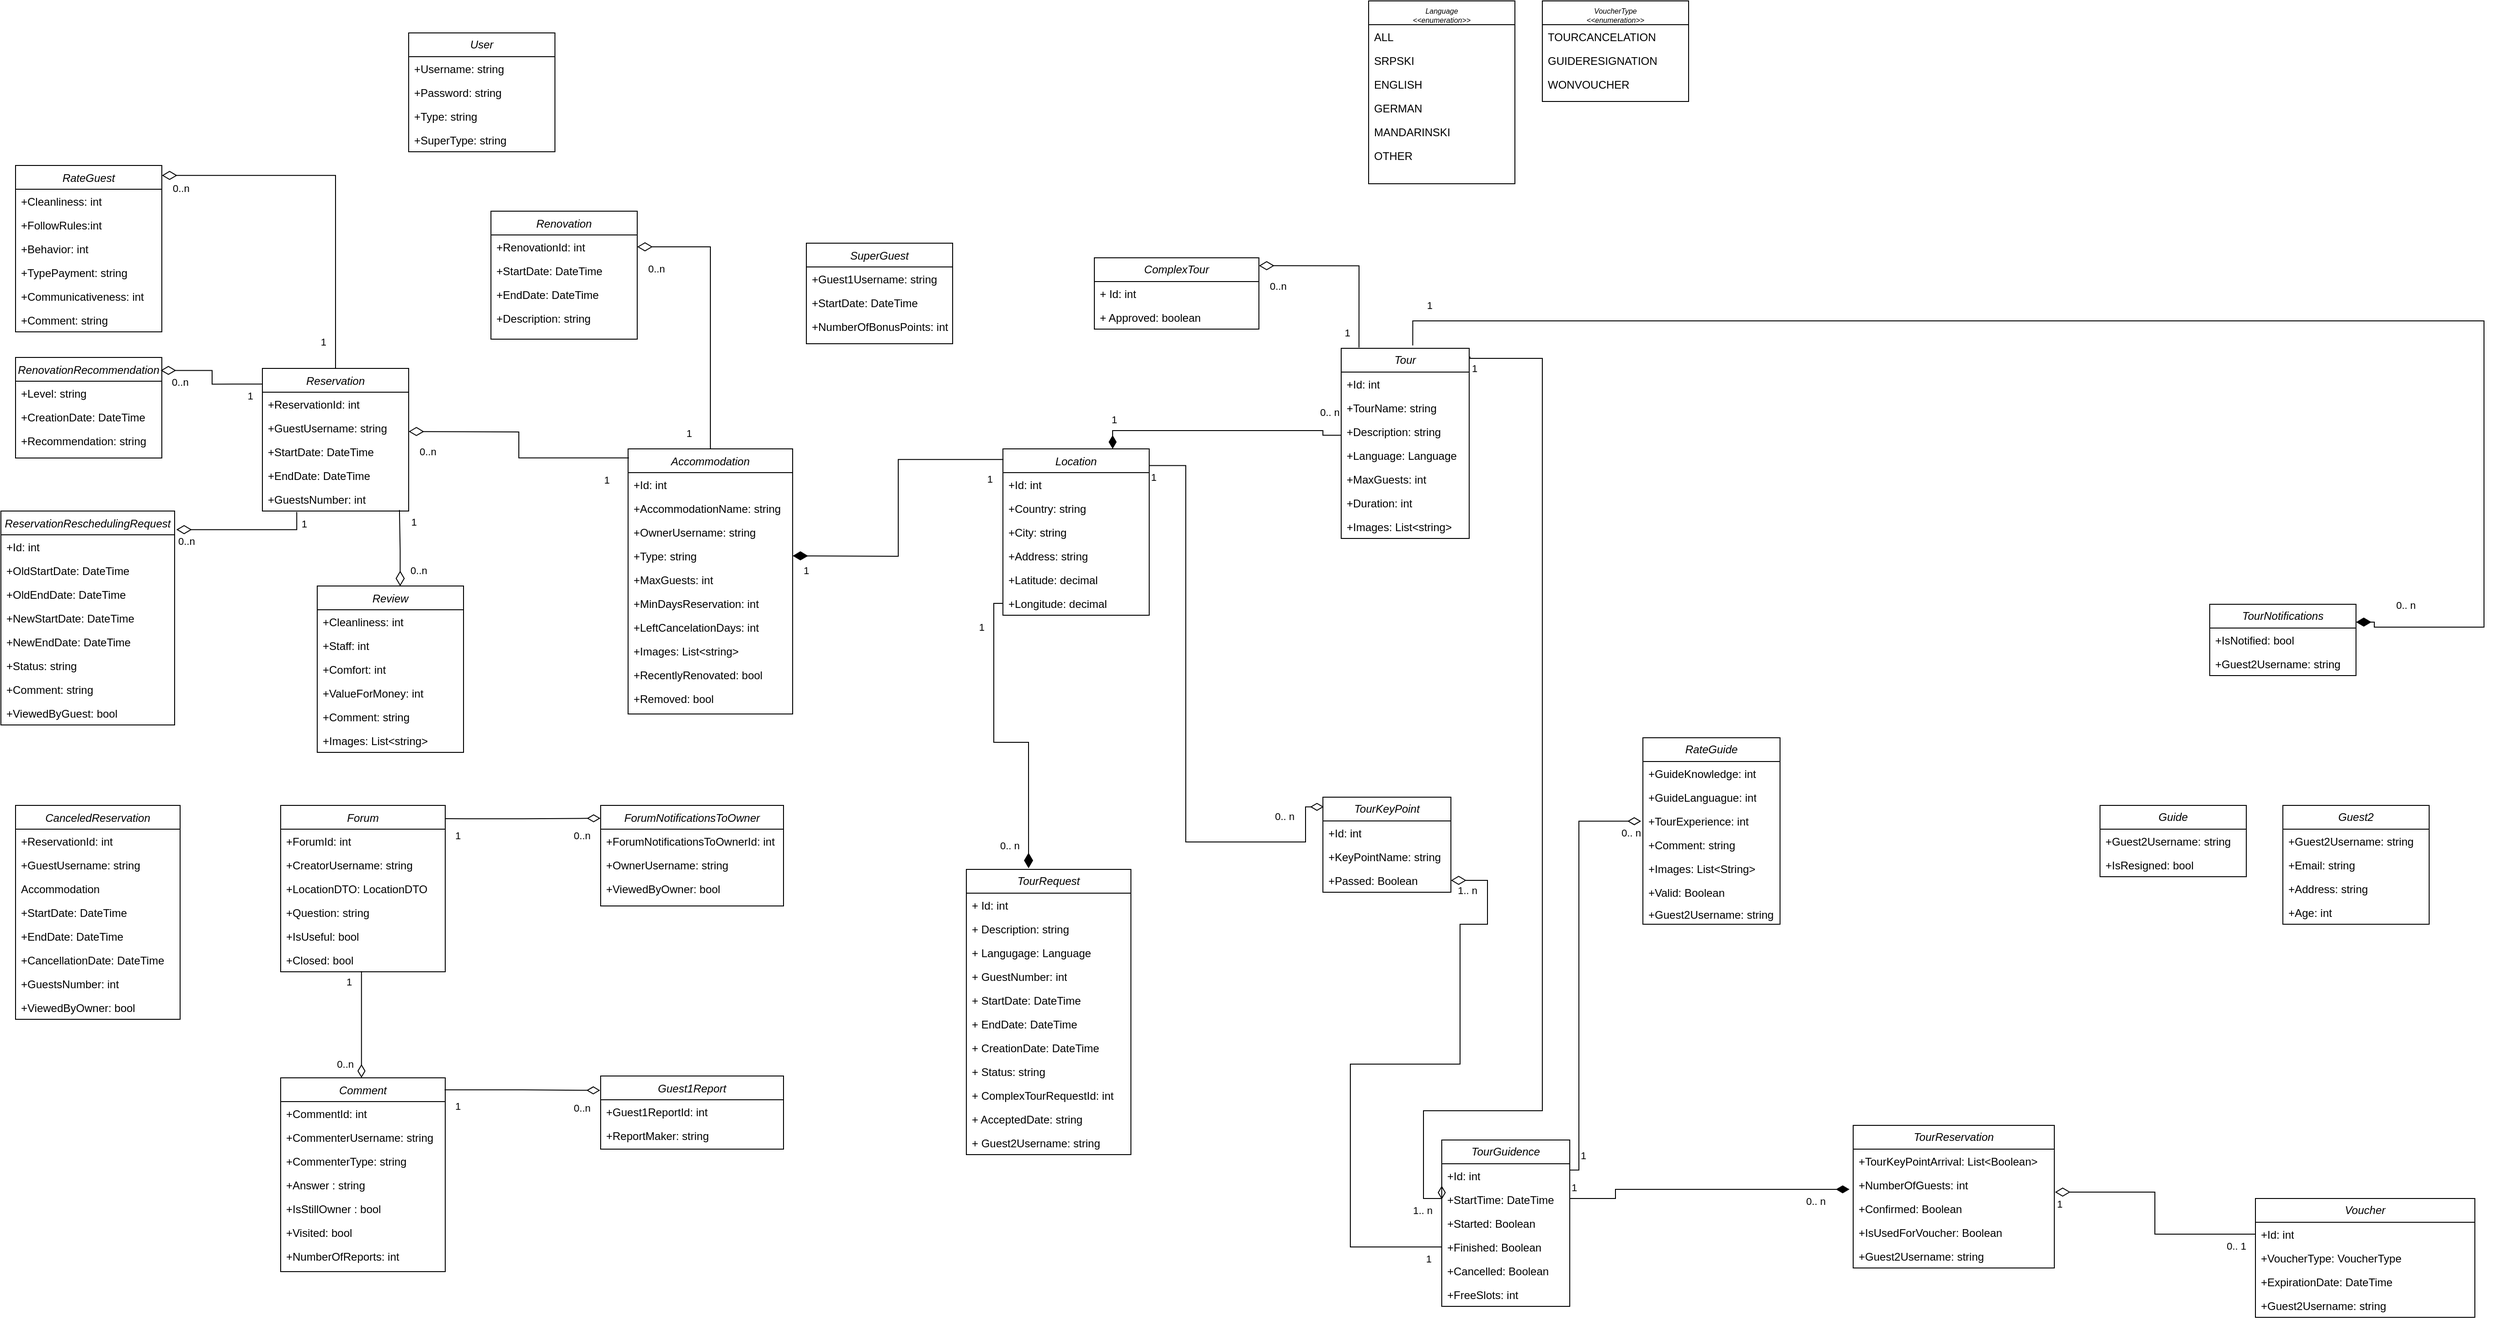 <mxfile version="21.3.8" type="device">
  <diagram name="Page-1" id="QZPCaVB7Ho6ReJIBxfzG">
    <mxGraphModel dx="1687" dy="832" grid="1" gridSize="10" guides="1" tooltips="1" connect="1" arrows="1" fold="1" page="1" pageScale="1" pageWidth="850" pageHeight="1100" math="0" shadow="0">
      <root>
        <mxCell id="0" />
        <mxCell id="1" parent="0" />
        <mxCell id="5gDPzre5zReBSYF5Kzw3-1" value="Accommodation" style="swimlane;fontStyle=2;align=center;verticalAlign=top;childLayout=stackLayout;horizontal=1;startSize=26;horizontalStack=0;resizeParent=1;resizeLast=0;collapsible=1;marginBottom=0;rounded=0;shadow=0;strokeWidth=1;" parent="1" vertex="1">
          <mxGeometry x="850" y="540" width="180" height="290" as="geometry">
            <mxRectangle x="220" y="120" width="160" height="26" as="alternateBounds" />
          </mxGeometry>
        </mxCell>
        <mxCell id="5gDPzre5zReBSYF5Kzw3-2" value="+Id: int" style="text;align=left;verticalAlign=top;spacingLeft=4;spacingRight=4;overflow=hidden;rotatable=0;points=[[0,0.5],[1,0.5]];portConstraint=eastwest;" parent="5gDPzre5zReBSYF5Kzw3-1" vertex="1">
          <mxGeometry y="26" width="180" height="26" as="geometry" />
        </mxCell>
        <mxCell id="5gDPzre5zReBSYF5Kzw3-3" value="+AccommodationName: string" style="text;align=left;verticalAlign=top;spacingLeft=4;spacingRight=4;overflow=hidden;rotatable=0;points=[[0,0.5],[1,0.5]];portConstraint=eastwest;rounded=0;shadow=0;html=0;" parent="5gDPzre5zReBSYF5Kzw3-1" vertex="1">
          <mxGeometry y="52" width="180" height="26" as="geometry" />
        </mxCell>
        <mxCell id="5gDPzre5zReBSYF5Kzw3-4" value="+OwnerUsername: string" style="text;align=left;verticalAlign=top;spacingLeft=4;spacingRight=4;overflow=hidden;rotatable=0;points=[[0,0.5],[1,0.5]];portConstraint=eastwest;rounded=0;shadow=0;html=0;" parent="5gDPzre5zReBSYF5Kzw3-1" vertex="1">
          <mxGeometry y="78" width="180" height="26" as="geometry" />
        </mxCell>
        <mxCell id="5gDPzre5zReBSYF5Kzw3-6" value="+Type: string" style="text;align=left;verticalAlign=top;spacingLeft=4;spacingRight=4;overflow=hidden;rotatable=0;points=[[0,0.5],[1,0.5]];portConstraint=eastwest;rounded=0;shadow=0;html=0;" parent="5gDPzre5zReBSYF5Kzw3-1" vertex="1">
          <mxGeometry y="104" width="180" height="26" as="geometry" />
        </mxCell>
        <mxCell id="5gDPzre5zReBSYF5Kzw3-7" value="+MaxGuests: int" style="text;align=left;verticalAlign=top;spacingLeft=4;spacingRight=4;overflow=hidden;rotatable=0;points=[[0,0.5],[1,0.5]];portConstraint=eastwest;rounded=0;shadow=0;html=0;" parent="5gDPzre5zReBSYF5Kzw3-1" vertex="1">
          <mxGeometry y="130" width="180" height="26" as="geometry" />
        </mxCell>
        <mxCell id="5gDPzre5zReBSYF5Kzw3-8" value="+MinDaysReservation: int" style="text;align=left;verticalAlign=top;spacingLeft=4;spacingRight=4;overflow=hidden;rotatable=0;points=[[0,0.5],[1,0.5]];portConstraint=eastwest;rounded=0;shadow=0;html=0;" parent="5gDPzre5zReBSYF5Kzw3-1" vertex="1">
          <mxGeometry y="156" width="180" height="26" as="geometry" />
        </mxCell>
        <mxCell id="5gDPzre5zReBSYF5Kzw3-9" value="+LeftCancelationDays: int" style="text;align=left;verticalAlign=top;spacingLeft=4;spacingRight=4;overflow=hidden;rotatable=0;points=[[0,0.5],[1,0.5]];portConstraint=eastwest;rounded=0;shadow=0;html=0;" parent="5gDPzre5zReBSYF5Kzw3-1" vertex="1">
          <mxGeometry y="182" width="180" height="26" as="geometry" />
        </mxCell>
        <mxCell id="5gDPzre5zReBSYF5Kzw3-10" value="+Images: List&lt;string&gt;" style="text;align=left;verticalAlign=top;spacingLeft=4;spacingRight=4;overflow=hidden;rotatable=0;points=[[0,0.5],[1,0.5]];portConstraint=eastwest;rounded=0;shadow=0;html=0;" parent="5gDPzre5zReBSYF5Kzw3-1" vertex="1">
          <mxGeometry y="208" width="180" height="26" as="geometry" />
        </mxCell>
        <mxCell id="5gDPzre5zReBSYF5Kzw3-11" value="+RecentlyRenovated: bool" style="text;align=left;verticalAlign=top;spacingLeft=4;spacingRight=4;overflow=hidden;rotatable=0;points=[[0,0.5],[1,0.5]];portConstraint=eastwest;rounded=0;shadow=0;html=0;" parent="5gDPzre5zReBSYF5Kzw3-1" vertex="1">
          <mxGeometry y="234" width="180" height="26" as="geometry" />
        </mxCell>
        <mxCell id="3EJzSnIydcT7m0lOESOj-4" value="+Removed: bool" style="text;align=left;verticalAlign=top;spacingLeft=4;spacingRight=4;overflow=hidden;rotatable=0;points=[[0,0.5],[1,0.5]];portConstraint=eastwest;rounded=0;shadow=0;html=0;" parent="5gDPzre5zReBSYF5Kzw3-1" vertex="1">
          <mxGeometry y="260" width="180" height="26" as="geometry" />
        </mxCell>
        <mxCell id="5gDPzre5zReBSYF5Kzw3-12" value="Location" style="swimlane;fontStyle=2;align=center;verticalAlign=top;childLayout=stackLayout;horizontal=1;startSize=26;horizontalStack=0;resizeParent=1;resizeLast=0;collapsible=1;marginBottom=0;rounded=0;shadow=0;strokeWidth=1;" parent="1" vertex="1">
          <mxGeometry x="1260" y="540" width="160" height="182" as="geometry">
            <mxRectangle x="508" y="120" width="160" height="26" as="alternateBounds" />
          </mxGeometry>
        </mxCell>
        <mxCell id="5gDPzre5zReBSYF5Kzw3-13" value="+Id: int" style="text;align=left;verticalAlign=top;spacingLeft=4;spacingRight=4;overflow=hidden;rotatable=0;points=[[0,0.5],[1,0.5]];portConstraint=eastwest;" parent="5gDPzre5zReBSYF5Kzw3-12" vertex="1">
          <mxGeometry y="26" width="160" height="26" as="geometry" />
        </mxCell>
        <mxCell id="5gDPzre5zReBSYF5Kzw3-14" value="+Country: string" style="text;align=left;verticalAlign=top;spacingLeft=4;spacingRight=4;overflow=hidden;rotatable=0;points=[[0,0.5],[1,0.5]];portConstraint=eastwest;rounded=0;shadow=0;html=0;" parent="5gDPzre5zReBSYF5Kzw3-12" vertex="1">
          <mxGeometry y="52" width="160" height="26" as="geometry" />
        </mxCell>
        <mxCell id="5gDPzre5zReBSYF5Kzw3-15" value="+City: string" style="text;align=left;verticalAlign=top;spacingLeft=4;spacingRight=4;overflow=hidden;rotatable=0;points=[[0,0.5],[1,0.5]];portConstraint=eastwest;rounded=0;shadow=0;html=0;" parent="5gDPzre5zReBSYF5Kzw3-12" vertex="1">
          <mxGeometry y="78" width="160" height="26" as="geometry" />
        </mxCell>
        <mxCell id="5gDPzre5zReBSYF5Kzw3-16" value="+Address: string" style="text;align=left;verticalAlign=top;spacingLeft=4;spacingRight=4;overflow=hidden;rotatable=0;points=[[0,0.5],[1,0.5]];portConstraint=eastwest;rounded=0;shadow=0;html=0;" parent="5gDPzre5zReBSYF5Kzw3-12" vertex="1">
          <mxGeometry y="104" width="160" height="26" as="geometry" />
        </mxCell>
        <mxCell id="5gDPzre5zReBSYF5Kzw3-17" value="+Latitude: decimal" style="text;align=left;verticalAlign=top;spacingLeft=4;spacingRight=4;overflow=hidden;rotatable=0;points=[[0,0.5],[1,0.5]];portConstraint=eastwest;rounded=0;shadow=0;html=0;" parent="5gDPzre5zReBSYF5Kzw3-12" vertex="1">
          <mxGeometry y="130" width="160" height="26" as="geometry" />
        </mxCell>
        <mxCell id="5gDPzre5zReBSYF5Kzw3-18" value="+Longitude: decimal" style="text;align=left;verticalAlign=top;spacingLeft=4;spacingRight=4;overflow=hidden;rotatable=0;points=[[0,0.5],[1,0.5]];portConstraint=eastwest;rounded=0;shadow=0;html=0;" parent="5gDPzre5zReBSYF5Kzw3-12" vertex="1">
          <mxGeometry y="156" width="160" height="26" as="geometry" />
        </mxCell>
        <mxCell id="5gDPzre5zReBSYF5Kzw3-19" value="" style="endArrow=none;html=1;endSize=12;startArrow=diamondThin;startSize=14;startFill=1;edgeStyle=orthogonalEdgeStyle;rounded=0;entryX=0.004;entryY=0.064;entryDx=0;entryDy=0;entryPerimeter=0;exitX=1;exitY=0.5;exitDx=0;exitDy=0;endFill=0;" parent="1" target="5gDPzre5zReBSYF5Kzw3-12" edge="1">
          <mxGeometry relative="1" as="geometry">
            <mxPoint x="1030" y="657" as="sourcePoint" />
            <mxPoint x="1170" y="682.66" as="targetPoint" />
          </mxGeometry>
        </mxCell>
        <mxCell id="5gDPzre5zReBSYF5Kzw3-20" value="1" style="edgeLabel;resizable=0;html=1;align=left;verticalAlign=top;" parent="5gDPzre5zReBSYF5Kzw3-19" connectable="0" vertex="1">
          <mxGeometry x="-1" relative="1" as="geometry">
            <mxPoint x="10" y="3" as="offset" />
          </mxGeometry>
        </mxCell>
        <mxCell id="5gDPzre5zReBSYF5Kzw3-21" value="1" style="edgeLabel;resizable=0;html=1;align=right;verticalAlign=top;" parent="5gDPzre5zReBSYF5Kzw3-19" connectable="0" vertex="1">
          <mxGeometry x="1" relative="1" as="geometry">
            <mxPoint x="-11" y="8" as="offset" />
          </mxGeometry>
        </mxCell>
        <mxCell id="5gDPzre5zReBSYF5Kzw3-22" value="CanceledReservation" style="swimlane;fontStyle=2;align=center;verticalAlign=top;childLayout=stackLayout;horizontal=1;startSize=26;horizontalStack=0;resizeParent=1;resizeLast=0;collapsible=1;marginBottom=0;rounded=0;shadow=0;strokeWidth=1;" parent="1" vertex="1">
          <mxGeometry x="180" y="930" width="180" height="234" as="geometry">
            <mxRectangle x="220" y="120" width="160" height="26" as="alternateBounds" />
          </mxGeometry>
        </mxCell>
        <mxCell id="5gDPzre5zReBSYF5Kzw3-23" value="+ReservationId: int" style="text;align=left;verticalAlign=top;spacingLeft=4;spacingRight=4;overflow=hidden;rotatable=0;points=[[0,0.5],[1,0.5]];portConstraint=eastwest;" parent="5gDPzre5zReBSYF5Kzw3-22" vertex="1">
          <mxGeometry y="26" width="180" height="26" as="geometry" />
        </mxCell>
        <mxCell id="5gDPzre5zReBSYF5Kzw3-24" value="+GuestUsername: string" style="text;align=left;verticalAlign=top;spacingLeft=4;spacingRight=4;overflow=hidden;rotatable=0;points=[[0,0.5],[1,0.5]];portConstraint=eastwest;rounded=0;shadow=0;html=0;" parent="5gDPzre5zReBSYF5Kzw3-22" vertex="1">
          <mxGeometry y="52" width="180" height="26" as="geometry" />
        </mxCell>
        <mxCell id="5gDPzre5zReBSYF5Kzw3-25" value="Accommodation" style="text;align=left;verticalAlign=top;spacingLeft=4;spacingRight=4;overflow=hidden;rotatable=0;points=[[0,0.5],[1,0.5]];portConstraint=eastwest;rounded=0;shadow=0;html=0;" parent="5gDPzre5zReBSYF5Kzw3-22" vertex="1">
          <mxGeometry y="78" width="180" height="26" as="geometry" />
        </mxCell>
        <mxCell id="5gDPzre5zReBSYF5Kzw3-26" value="+StartDate: DateTime" style="text;align=left;verticalAlign=top;spacingLeft=4;spacingRight=4;overflow=hidden;rotatable=0;points=[[0,0.5],[1,0.5]];portConstraint=eastwest;rounded=0;shadow=0;html=0;" parent="5gDPzre5zReBSYF5Kzw3-22" vertex="1">
          <mxGeometry y="104" width="180" height="26" as="geometry" />
        </mxCell>
        <mxCell id="uoUmRByoghBPpQxT17QE-25" value="+EndDate: DateTime" style="text;align=left;verticalAlign=top;spacingLeft=4;spacingRight=4;overflow=hidden;rotatable=0;points=[[0,0.5],[1,0.5]];portConstraint=eastwest;rounded=0;shadow=0;html=0;" parent="5gDPzre5zReBSYF5Kzw3-22" vertex="1">
          <mxGeometry y="130" width="180" height="26" as="geometry" />
        </mxCell>
        <mxCell id="5gDPzre5zReBSYF5Kzw3-27" value="+CancellationDate: DateTime" style="text;align=left;verticalAlign=top;spacingLeft=4;spacingRight=4;overflow=hidden;rotatable=0;points=[[0,0.5],[1,0.5]];portConstraint=eastwest;rounded=0;shadow=0;html=0;" parent="5gDPzre5zReBSYF5Kzw3-22" vertex="1">
          <mxGeometry y="156" width="180" height="26" as="geometry" />
        </mxCell>
        <mxCell id="5gDPzre5zReBSYF5Kzw3-28" value="+GuestsNumber: int" style="text;align=left;verticalAlign=top;spacingLeft=4;spacingRight=4;overflow=hidden;rotatable=0;points=[[0,0.5],[1,0.5]];portConstraint=eastwest;rounded=0;shadow=0;html=0;" parent="5gDPzre5zReBSYF5Kzw3-22" vertex="1">
          <mxGeometry y="182" width="180" height="26" as="geometry" />
        </mxCell>
        <mxCell id="5gDPzre5zReBSYF5Kzw3-29" value="+ViewedByOwner: bool" style="text;align=left;verticalAlign=top;spacingLeft=4;spacingRight=4;overflow=hidden;rotatable=0;points=[[0,0.5],[1,0.5]];portConstraint=eastwest;rounded=0;shadow=0;html=0;" parent="5gDPzre5zReBSYF5Kzw3-22" vertex="1">
          <mxGeometry y="208" width="180" height="26" as="geometry" />
        </mxCell>
        <mxCell id="5gDPzre5zReBSYF5Kzw3-30" value="RateGuest" style="swimlane;fontStyle=2;align=center;verticalAlign=top;childLayout=stackLayout;horizontal=1;startSize=26;horizontalStack=0;resizeParent=1;resizeLast=0;collapsible=1;marginBottom=0;rounded=0;shadow=0;strokeWidth=1;" parent="1" vertex="1">
          <mxGeometry x="180" y="230" width="160" height="182" as="geometry">
            <mxRectangle x="220" y="120" width="160" height="26" as="alternateBounds" />
          </mxGeometry>
        </mxCell>
        <mxCell id="5gDPzre5zReBSYF5Kzw3-32" value="+Cleanliness: int" style="text;align=left;verticalAlign=top;spacingLeft=4;spacingRight=4;overflow=hidden;rotatable=0;points=[[0,0.5],[1,0.5]];portConstraint=eastwest;rounded=0;shadow=0;html=0;" parent="5gDPzre5zReBSYF5Kzw3-30" vertex="1">
          <mxGeometry y="26" width="160" height="26" as="geometry" />
        </mxCell>
        <mxCell id="5gDPzre5zReBSYF5Kzw3-33" value="+FollowRules:int   " style="text;align=left;verticalAlign=top;spacingLeft=4;spacingRight=4;overflow=hidden;rotatable=0;points=[[0,0.5],[1,0.5]];portConstraint=eastwest;rounded=0;shadow=0;html=0;" parent="5gDPzre5zReBSYF5Kzw3-30" vertex="1">
          <mxGeometry y="52" width="160" height="26" as="geometry" />
        </mxCell>
        <mxCell id="5gDPzre5zReBSYF5Kzw3-34" value="+Behavior: int" style="text;align=left;verticalAlign=top;spacingLeft=4;spacingRight=4;overflow=hidden;rotatable=0;points=[[0,0.5],[1,0.5]];portConstraint=eastwest;rounded=0;shadow=0;html=0;" parent="5gDPzre5zReBSYF5Kzw3-30" vertex="1">
          <mxGeometry y="78" width="160" height="26" as="geometry" />
        </mxCell>
        <mxCell id="5gDPzre5zReBSYF5Kzw3-35" value="+TypePayment: string" style="text;align=left;verticalAlign=top;spacingLeft=4;spacingRight=4;overflow=hidden;rotatable=0;points=[[0,0.5],[1,0.5]];portConstraint=eastwest;rounded=0;shadow=0;html=0;" parent="5gDPzre5zReBSYF5Kzw3-30" vertex="1">
          <mxGeometry y="104" width="160" height="26" as="geometry" />
        </mxCell>
        <mxCell id="5gDPzre5zReBSYF5Kzw3-36" value="+Communicativeness: int" style="text;align=left;verticalAlign=top;spacingLeft=4;spacingRight=4;overflow=hidden;rotatable=0;points=[[0,0.5],[1,0.5]];portConstraint=eastwest;rounded=0;shadow=0;html=0;" parent="5gDPzre5zReBSYF5Kzw3-30" vertex="1">
          <mxGeometry y="130" width="160" height="26" as="geometry" />
        </mxCell>
        <mxCell id="5gDPzre5zReBSYF5Kzw3-37" value="+Comment: string" style="text;align=left;verticalAlign=top;spacingLeft=4;spacingRight=4;overflow=hidden;rotatable=0;points=[[0,0.5],[1,0.5]];portConstraint=eastwest;rounded=0;shadow=0;html=0;" parent="5gDPzre5zReBSYF5Kzw3-30" vertex="1">
          <mxGeometry y="156" width="160" height="26" as="geometry" />
        </mxCell>
        <mxCell id="5gDPzre5zReBSYF5Kzw3-38" value="Renovation" style="swimlane;fontStyle=2;align=center;verticalAlign=top;childLayout=stackLayout;horizontal=1;startSize=26;horizontalStack=0;resizeParent=1;resizeLast=0;collapsible=1;marginBottom=0;rounded=0;shadow=0;strokeWidth=1;" parent="1" vertex="1">
          <mxGeometry x="700" y="280" width="160" height="140" as="geometry">
            <mxRectangle x="220" y="120" width="160" height="26" as="alternateBounds" />
          </mxGeometry>
        </mxCell>
        <mxCell id="5gDPzre5zReBSYF5Kzw3-39" value="+RenovationId: int" style="text;align=left;verticalAlign=top;spacingLeft=4;spacingRight=4;overflow=hidden;rotatable=0;points=[[0,0.5],[1,0.5]];portConstraint=eastwest;" parent="5gDPzre5zReBSYF5Kzw3-38" vertex="1">
          <mxGeometry y="26" width="160" height="26" as="geometry" />
        </mxCell>
        <mxCell id="5gDPzre5zReBSYF5Kzw3-41" value="+StartDate: DateTime" style="text;align=left;verticalAlign=top;spacingLeft=4;spacingRight=4;overflow=hidden;rotatable=0;points=[[0,0.5],[1,0.5]];portConstraint=eastwest;rounded=0;shadow=0;html=0;" parent="5gDPzre5zReBSYF5Kzw3-38" vertex="1">
          <mxGeometry y="52" width="160" height="26" as="geometry" />
        </mxCell>
        <mxCell id="5gDPzre5zReBSYF5Kzw3-42" value="+EndDate: DateTime" style="text;align=left;verticalAlign=top;spacingLeft=4;spacingRight=4;overflow=hidden;rotatable=0;points=[[0,0.5],[1,0.5]];portConstraint=eastwest;rounded=0;shadow=0;html=0;" parent="5gDPzre5zReBSYF5Kzw3-38" vertex="1">
          <mxGeometry y="78" width="160" height="26" as="geometry" />
        </mxCell>
        <mxCell id="5gDPzre5zReBSYF5Kzw3-43" value="+Description: string" style="text;align=left;verticalAlign=top;spacingLeft=4;spacingRight=4;overflow=hidden;rotatable=0;points=[[0,0.5],[1,0.5]];portConstraint=eastwest;rounded=0;shadow=0;html=0;" parent="5gDPzre5zReBSYF5Kzw3-38" vertex="1">
          <mxGeometry y="104" width="160" height="26" as="geometry" />
        </mxCell>
        <mxCell id="5gDPzre5zReBSYF5Kzw3-44" value="RenovationRecommendation" style="swimlane;fontStyle=2;align=center;verticalAlign=top;childLayout=stackLayout;horizontal=1;startSize=26;horizontalStack=0;resizeParent=1;resizeLast=0;collapsible=1;marginBottom=0;rounded=0;shadow=0;strokeWidth=1;" parent="1" vertex="1">
          <mxGeometry x="180" y="440" width="160" height="110" as="geometry">
            <mxRectangle x="220" y="120" width="160" height="26" as="alternateBounds" />
          </mxGeometry>
        </mxCell>
        <mxCell id="5gDPzre5zReBSYF5Kzw3-46" value="+Level: string" style="text;align=left;verticalAlign=top;spacingLeft=4;spacingRight=4;overflow=hidden;rotatable=0;points=[[0,0.5],[1,0.5]];portConstraint=eastwest;rounded=0;shadow=0;html=0;" parent="5gDPzre5zReBSYF5Kzw3-44" vertex="1">
          <mxGeometry y="26" width="160" height="26" as="geometry" />
        </mxCell>
        <mxCell id="uoUmRByoghBPpQxT17QE-15" value="+CreationDate: DateTime" style="text;align=left;verticalAlign=top;spacingLeft=4;spacingRight=4;overflow=hidden;rotatable=0;points=[[0,0.5],[1,0.5]];portConstraint=eastwest;rounded=0;shadow=0;html=0;" parent="5gDPzre5zReBSYF5Kzw3-44" vertex="1">
          <mxGeometry y="52" width="160" height="26" as="geometry" />
        </mxCell>
        <mxCell id="5gDPzre5zReBSYF5Kzw3-47" value="+Recommendation: string" style="text;align=left;verticalAlign=top;spacingLeft=4;spacingRight=4;overflow=hidden;rotatable=0;points=[[0,0.5],[1,0.5]];portConstraint=eastwest;rounded=0;shadow=0;html=0;" parent="5gDPzre5zReBSYF5Kzw3-44" vertex="1">
          <mxGeometry y="78" width="160" height="26" as="geometry" />
        </mxCell>
        <mxCell id="5gDPzre5zReBSYF5Kzw3-48" value="Reservation" style="swimlane;fontStyle=2;align=center;verticalAlign=top;childLayout=stackLayout;horizontal=1;startSize=26;horizontalStack=0;resizeParent=1;resizeLast=0;collapsible=1;marginBottom=0;rounded=0;shadow=0;strokeWidth=1;" parent="1" vertex="1">
          <mxGeometry x="450" y="452" width="160" height="156" as="geometry">
            <mxRectangle x="220" y="120" width="160" height="26" as="alternateBounds" />
          </mxGeometry>
        </mxCell>
        <mxCell id="5gDPzre5zReBSYF5Kzw3-49" value="+ReservationId: int" style="text;align=left;verticalAlign=top;spacingLeft=4;spacingRight=4;overflow=hidden;rotatable=0;points=[[0,0.5],[1,0.5]];portConstraint=eastwest;" parent="5gDPzre5zReBSYF5Kzw3-48" vertex="1">
          <mxGeometry y="26" width="160" height="26" as="geometry" />
        </mxCell>
        <mxCell id="5gDPzre5zReBSYF5Kzw3-50" value="+GuestUsername: string" style="text;align=left;verticalAlign=top;spacingLeft=4;spacingRight=4;overflow=hidden;rotatable=0;points=[[0,0.5],[1,0.5]];portConstraint=eastwest;rounded=0;shadow=0;html=0;" parent="5gDPzre5zReBSYF5Kzw3-48" vertex="1">
          <mxGeometry y="52" width="160" height="26" as="geometry" />
        </mxCell>
        <mxCell id="5gDPzre5zReBSYF5Kzw3-52" value="+StartDate: DateTime" style="text;align=left;verticalAlign=top;spacingLeft=4;spacingRight=4;overflow=hidden;rotatable=0;points=[[0,0.5],[1,0.5]];portConstraint=eastwest;rounded=0;shadow=0;html=0;" parent="5gDPzre5zReBSYF5Kzw3-48" vertex="1">
          <mxGeometry y="78" width="160" height="26" as="geometry" />
        </mxCell>
        <mxCell id="5gDPzre5zReBSYF5Kzw3-53" value="+EndDate: DateTime" style="text;align=left;verticalAlign=top;spacingLeft=4;spacingRight=4;overflow=hidden;rotatable=0;points=[[0,0.5],[1,0.5]];portConstraint=eastwest;rounded=0;shadow=0;html=0;" parent="5gDPzre5zReBSYF5Kzw3-48" vertex="1">
          <mxGeometry y="104" width="160" height="26" as="geometry" />
        </mxCell>
        <mxCell id="5gDPzre5zReBSYF5Kzw3-54" value="+GuestsNumber: int" style="text;align=left;verticalAlign=top;spacingLeft=4;spacingRight=4;overflow=hidden;rotatable=0;points=[[0,0.5],[1,0.5]];portConstraint=eastwest;rounded=0;shadow=0;html=0;" parent="5gDPzre5zReBSYF5Kzw3-48" vertex="1">
          <mxGeometry y="130" width="160" height="26" as="geometry" />
        </mxCell>
        <mxCell id="5gDPzre5zReBSYF5Kzw3-55" value="ReservationReschedulingRequest" style="swimlane;fontStyle=2;align=center;verticalAlign=top;childLayout=stackLayout;horizontal=1;startSize=26;horizontalStack=0;resizeParent=1;resizeLast=0;collapsible=1;marginBottom=0;rounded=0;shadow=0;strokeWidth=1;" parent="1" vertex="1">
          <mxGeometry x="164" y="608" width="190" height="234" as="geometry">
            <mxRectangle x="220" y="120" width="160" height="26" as="alternateBounds" />
          </mxGeometry>
        </mxCell>
        <mxCell id="5gDPzre5zReBSYF5Kzw3-56" value="+Id: int" style="text;align=left;verticalAlign=top;spacingLeft=4;spacingRight=4;overflow=hidden;rotatable=0;points=[[0,0.5],[1,0.5]];portConstraint=eastwest;" parent="5gDPzre5zReBSYF5Kzw3-55" vertex="1">
          <mxGeometry y="26" width="190" height="26" as="geometry" />
        </mxCell>
        <mxCell id="uoUmRByoghBPpQxT17QE-24" value="+OldStartDate: DateTime" style="text;align=left;verticalAlign=top;spacingLeft=4;spacingRight=4;overflow=hidden;rotatable=0;points=[[0,0.5],[1,0.5]];portConstraint=eastwest;rounded=0;shadow=0;html=0;" parent="5gDPzre5zReBSYF5Kzw3-55" vertex="1">
          <mxGeometry y="52" width="190" height="26" as="geometry" />
        </mxCell>
        <mxCell id="uoUmRByoghBPpQxT17QE-22" value="+OldEndDate: DateTime" style="text;align=left;verticalAlign=top;spacingLeft=4;spacingRight=4;overflow=hidden;rotatable=0;points=[[0,0.5],[1,0.5]];portConstraint=eastwest;rounded=0;shadow=0;html=0;" parent="5gDPzre5zReBSYF5Kzw3-55" vertex="1">
          <mxGeometry y="78" width="190" height="26" as="geometry" />
        </mxCell>
        <mxCell id="5gDPzre5zReBSYF5Kzw3-58" value="+NewStartDate: DateTime" style="text;align=left;verticalAlign=top;spacingLeft=4;spacingRight=4;overflow=hidden;rotatable=0;points=[[0,0.5],[1,0.5]];portConstraint=eastwest;rounded=0;shadow=0;html=0;" parent="5gDPzre5zReBSYF5Kzw3-55" vertex="1">
          <mxGeometry y="104" width="190" height="26" as="geometry" />
        </mxCell>
        <mxCell id="5gDPzre5zReBSYF5Kzw3-59" value="+NewEndDate: DateTime" style="text;align=left;verticalAlign=top;spacingLeft=4;spacingRight=4;overflow=hidden;rotatable=0;points=[[0,0.5],[1,0.5]];portConstraint=eastwest;rounded=0;shadow=0;html=0;" parent="5gDPzre5zReBSYF5Kzw3-55" vertex="1">
          <mxGeometry y="130" width="190" height="26" as="geometry" />
        </mxCell>
        <mxCell id="5gDPzre5zReBSYF5Kzw3-60" value="+Status: string" style="text;align=left;verticalAlign=top;spacingLeft=4;spacingRight=4;overflow=hidden;rotatable=0;points=[[0,0.5],[1,0.5]];portConstraint=eastwest;rounded=0;shadow=0;html=0;" parent="5gDPzre5zReBSYF5Kzw3-55" vertex="1">
          <mxGeometry y="156" width="190" height="26" as="geometry" />
        </mxCell>
        <mxCell id="5gDPzre5zReBSYF5Kzw3-61" value="+Comment: string" style="text;align=left;verticalAlign=top;spacingLeft=4;spacingRight=4;overflow=hidden;rotatable=0;points=[[0,0.5],[1,0.5]];portConstraint=eastwest;rounded=0;shadow=0;html=0;" parent="5gDPzre5zReBSYF5Kzw3-55" vertex="1">
          <mxGeometry y="182" width="190" height="26" as="geometry" />
        </mxCell>
        <mxCell id="5gDPzre5zReBSYF5Kzw3-62" value="+ViewedByGuest: bool" style="text;align=left;verticalAlign=top;spacingLeft=4;spacingRight=4;overflow=hidden;rotatable=0;points=[[0,0.5],[1,0.5]];portConstraint=eastwest;rounded=0;shadow=0;html=0;" parent="5gDPzre5zReBSYF5Kzw3-55" vertex="1">
          <mxGeometry y="208" width="190" height="26" as="geometry" />
        </mxCell>
        <mxCell id="5gDPzre5zReBSYF5Kzw3-63" value="Review" style="swimlane;fontStyle=2;align=center;verticalAlign=top;childLayout=stackLayout;horizontal=1;startSize=26;horizontalStack=0;resizeParent=1;resizeLast=0;collapsible=1;marginBottom=0;rounded=0;shadow=0;strokeWidth=1;" parent="1" vertex="1">
          <mxGeometry x="510" y="690" width="160" height="182" as="geometry">
            <mxRectangle x="220" y="120" width="160" height="26" as="alternateBounds" />
          </mxGeometry>
        </mxCell>
        <mxCell id="5gDPzre5zReBSYF5Kzw3-65" value="+Cleanliness: int" style="text;align=left;verticalAlign=top;spacingLeft=4;spacingRight=4;overflow=hidden;rotatable=0;points=[[0,0.5],[1,0.5]];portConstraint=eastwest;rounded=0;shadow=0;html=0;" parent="5gDPzre5zReBSYF5Kzw3-63" vertex="1">
          <mxGeometry y="26" width="160" height="26" as="geometry" />
        </mxCell>
        <mxCell id="5gDPzre5zReBSYF5Kzw3-66" value="+Staff: int" style="text;align=left;verticalAlign=top;spacingLeft=4;spacingRight=4;overflow=hidden;rotatable=0;points=[[0,0.5],[1,0.5]];portConstraint=eastwest;rounded=0;shadow=0;html=0;" parent="5gDPzre5zReBSYF5Kzw3-63" vertex="1">
          <mxGeometry y="52" width="160" height="26" as="geometry" />
        </mxCell>
        <mxCell id="5gDPzre5zReBSYF5Kzw3-67" value="+Comfort: int" style="text;align=left;verticalAlign=top;spacingLeft=4;spacingRight=4;overflow=hidden;rotatable=0;points=[[0,0.5],[1,0.5]];portConstraint=eastwest;rounded=0;shadow=0;html=0;" parent="5gDPzre5zReBSYF5Kzw3-63" vertex="1">
          <mxGeometry y="78" width="160" height="26" as="geometry" />
        </mxCell>
        <mxCell id="5gDPzre5zReBSYF5Kzw3-68" value="+ValueForMoney: int" style="text;align=left;verticalAlign=top;spacingLeft=4;spacingRight=4;overflow=hidden;rotatable=0;points=[[0,0.5],[1,0.5]];portConstraint=eastwest;rounded=0;shadow=0;html=0;" parent="5gDPzre5zReBSYF5Kzw3-63" vertex="1">
          <mxGeometry y="104" width="160" height="26" as="geometry" />
        </mxCell>
        <mxCell id="5gDPzre5zReBSYF5Kzw3-69" value="+Comment: string" style="text;align=left;verticalAlign=top;spacingLeft=4;spacingRight=4;overflow=hidden;rotatable=0;points=[[0,0.5],[1,0.5]];portConstraint=eastwest;rounded=0;shadow=0;html=0;" parent="5gDPzre5zReBSYF5Kzw3-63" vertex="1">
          <mxGeometry y="130" width="160" height="26" as="geometry" />
        </mxCell>
        <mxCell id="5gDPzre5zReBSYF5Kzw3-70" value="+Images: List&lt;string&gt;" style="text;align=left;verticalAlign=top;spacingLeft=4;spacingRight=4;overflow=hidden;rotatable=0;points=[[0,0.5],[1,0.5]];portConstraint=eastwest;rounded=0;shadow=0;html=0;" parent="5gDPzre5zReBSYF5Kzw3-63" vertex="1">
          <mxGeometry y="156" width="160" height="26" as="geometry" />
        </mxCell>
        <mxCell id="5gDPzre5zReBSYF5Kzw3-71" value="SuperGuest" style="swimlane;fontStyle=2;align=center;verticalAlign=top;childLayout=stackLayout;horizontal=1;startSize=26;horizontalStack=0;resizeParent=1;resizeLast=0;collapsible=1;marginBottom=0;rounded=0;shadow=0;strokeWidth=1;" parent="1" vertex="1">
          <mxGeometry x="1045" y="315" width="160" height="110" as="geometry">
            <mxRectangle x="220" y="120" width="160" height="26" as="alternateBounds" />
          </mxGeometry>
        </mxCell>
        <mxCell id="5gDPzre5zReBSYF5Kzw3-72" value="+Guest1Username: string" style="text;align=left;verticalAlign=top;spacingLeft=4;spacingRight=4;overflow=hidden;rotatable=0;points=[[0,0.5],[1,0.5]];portConstraint=eastwest;" parent="5gDPzre5zReBSYF5Kzw3-71" vertex="1">
          <mxGeometry y="26" width="160" height="26" as="geometry" />
        </mxCell>
        <mxCell id="5gDPzre5zReBSYF5Kzw3-73" value="+StartDate: DateTime" style="text;align=left;verticalAlign=top;spacingLeft=4;spacingRight=4;overflow=hidden;rotatable=0;points=[[0,0.5],[1,0.5]];portConstraint=eastwest;rounded=0;shadow=0;html=0;" parent="5gDPzre5zReBSYF5Kzw3-71" vertex="1">
          <mxGeometry y="52" width="160" height="26" as="geometry" />
        </mxCell>
        <mxCell id="5gDPzre5zReBSYF5Kzw3-74" value="+NumberOfBonusPoints: int" style="text;align=left;verticalAlign=top;spacingLeft=4;spacingRight=4;overflow=hidden;rotatable=0;points=[[0,0.5],[1,0.5]];portConstraint=eastwest;rounded=0;shadow=0;html=0;" parent="5gDPzre5zReBSYF5Kzw3-71" vertex="1">
          <mxGeometry y="78" width="160" height="26" as="geometry" />
        </mxCell>
        <mxCell id="5gDPzre5zReBSYF5Kzw3-80" value="" style="endArrow=none;html=1;endSize=12;startArrow=diamondThin;startSize=14;startFill=0;edgeStyle=orthogonalEdgeStyle;rounded=0;entryX=0.005;entryY=0.034;entryDx=0;entryDy=0;entryPerimeter=0;exitX=1;exitY=0.5;exitDx=0;exitDy=0;endFill=0;" parent="1" target="5gDPzre5zReBSYF5Kzw3-1" edge="1">
          <mxGeometry relative="1" as="geometry">
            <mxPoint x="610" y="521" as="sourcePoint" />
            <mxPoint x="870" y="630.58" as="targetPoint" />
          </mxGeometry>
        </mxCell>
        <mxCell id="5gDPzre5zReBSYF5Kzw3-81" value="0..n" style="edgeLabel;resizable=0;html=1;align=left;verticalAlign=top;" parent="5gDPzre5zReBSYF5Kzw3-80" connectable="0" vertex="1">
          <mxGeometry x="-1" relative="1" as="geometry">
            <mxPoint x="10" y="9" as="offset" />
          </mxGeometry>
        </mxCell>
        <mxCell id="5gDPzre5zReBSYF5Kzw3-82" value="1" style="edgeLabel;resizable=0;html=1;align=right;verticalAlign=top;" parent="5gDPzre5zReBSYF5Kzw3-80" connectable="0" vertex="1">
          <mxGeometry x="1" relative="1" as="geometry">
            <mxPoint x="-21" y="11" as="offset" />
          </mxGeometry>
        </mxCell>
        <mxCell id="5gDPzre5zReBSYF5Kzw3-83" value="" style="endArrow=none;html=1;endSize=12;startArrow=diamondThin;startSize=14;startFill=0;edgeStyle=orthogonalEdgeStyle;rounded=0;exitX=1;exitY=0.5;exitDx=0;exitDy=0;entryX=0.5;entryY=0;entryDx=0;entryDy=0;endFill=0;" parent="1" source="5gDPzre5zReBSYF5Kzw3-39" target="5gDPzre5zReBSYF5Kzw3-1" edge="1">
          <mxGeometry relative="1" as="geometry">
            <mxPoint x="930" y="400" as="sourcePoint" />
            <mxPoint x="1090" y="400" as="targetPoint" />
          </mxGeometry>
        </mxCell>
        <mxCell id="5gDPzre5zReBSYF5Kzw3-84" value="0..n" style="edgeLabel;resizable=0;html=1;align=left;verticalAlign=top;" parent="5gDPzre5zReBSYF5Kzw3-83" connectable="0" vertex="1">
          <mxGeometry x="-1" relative="1" as="geometry">
            <mxPoint x="10" y="11" as="offset" />
          </mxGeometry>
        </mxCell>
        <mxCell id="5gDPzre5zReBSYF5Kzw3-85" value="1" style="edgeLabel;resizable=0;html=1;align=right;verticalAlign=top;" parent="5gDPzre5zReBSYF5Kzw3-83" connectable="0" vertex="1">
          <mxGeometry x="1" relative="1" as="geometry">
            <mxPoint x="-20" y="-30" as="offset" />
          </mxGeometry>
        </mxCell>
        <mxCell id="5gDPzre5zReBSYF5Kzw3-95" value="" style="endArrow=none;html=1;endSize=12;startArrow=diamondThin;startSize=14;startFill=0;edgeStyle=orthogonalEdgeStyle;rounded=0;entryX=0.5;entryY=0;entryDx=0;entryDy=0;endFill=0;exitX=1;exitY=0.06;exitDx=0;exitDy=0;exitPerimeter=0;" parent="1" source="5gDPzre5zReBSYF5Kzw3-30" target="5gDPzre5zReBSYF5Kzw3-48" edge="1">
          <mxGeometry relative="1" as="geometry">
            <mxPoint x="350" y="240" as="sourcePoint" />
            <mxPoint x="550" y="260" as="targetPoint" />
            <Array as="points">
              <mxPoint x="530" y="241" />
            </Array>
          </mxGeometry>
        </mxCell>
        <mxCell id="5gDPzre5zReBSYF5Kzw3-96" value="0..n" style="edgeLabel;resizable=0;html=1;align=left;verticalAlign=top;" parent="5gDPzre5zReBSYF5Kzw3-95" connectable="0" vertex="1">
          <mxGeometry x="-1" relative="1" as="geometry">
            <mxPoint x="10" y="1" as="offset" />
          </mxGeometry>
        </mxCell>
        <mxCell id="5gDPzre5zReBSYF5Kzw3-97" value="1" style="edgeLabel;resizable=0;html=1;align=right;verticalAlign=top;" parent="5gDPzre5zReBSYF5Kzw3-95" connectable="0" vertex="1">
          <mxGeometry x="1" relative="1" as="geometry">
            <mxPoint x="-10" y="-42" as="offset" />
          </mxGeometry>
        </mxCell>
        <mxCell id="5gDPzre5zReBSYF5Kzw3-101" value="" style="endArrow=none;html=1;endSize=12;startArrow=diamondThin;startSize=14;startFill=0;edgeStyle=orthogonalEdgeStyle;rounded=0;exitX=0.992;exitY=0.129;exitDx=0;exitDy=0;entryX=0;entryY=0.11;entryDx=0;entryDy=0;entryPerimeter=0;endFill=0;exitPerimeter=0;" parent="1" source="5gDPzre5zReBSYF5Kzw3-44" target="5gDPzre5zReBSYF5Kzw3-48" edge="1">
          <mxGeometry x="-0.017" y="-10" relative="1" as="geometry">
            <mxPoint x="340" y="479.0" as="sourcePoint" />
            <mxPoint x="410" y="640" as="targetPoint" />
            <mxPoint as="offset" />
          </mxGeometry>
        </mxCell>
        <mxCell id="5gDPzre5zReBSYF5Kzw3-102" value="0..n" style="edgeLabel;resizable=0;html=1;align=left;verticalAlign=top;" parent="5gDPzre5zReBSYF5Kzw3-101" connectable="0" vertex="1">
          <mxGeometry x="-1" relative="1" as="geometry">
            <mxPoint x="10" as="offset" />
          </mxGeometry>
        </mxCell>
        <mxCell id="5gDPzre5zReBSYF5Kzw3-103" value="1" style="edgeLabel;resizable=0;html=1;align=right;verticalAlign=top;" parent="5gDPzre5zReBSYF5Kzw3-101" connectable="0" vertex="1">
          <mxGeometry x="1" relative="1" as="geometry">
            <mxPoint x="-10" as="offset" />
          </mxGeometry>
        </mxCell>
        <mxCell id="5gDPzre5zReBSYF5Kzw3-104" value="" style="endArrow=none;html=1;endSize=12;startArrow=diamondThin;startSize=14;startFill=0;edgeStyle=orthogonalEdgeStyle;rounded=0;exitX=1.01;exitY=0.087;exitDx=0;exitDy=0;entryX=0.235;entryY=1.038;entryDx=0;entryDy=0;entryPerimeter=0;endFill=0;exitPerimeter=0;" parent="1" source="5gDPzre5zReBSYF5Kzw3-55" target="5gDPzre5zReBSYF5Kzw3-54" edge="1">
          <mxGeometry relative="1" as="geometry">
            <mxPoint x="420" y="720" as="sourcePoint" />
            <mxPoint x="580" y="720" as="targetPoint" />
            <Array as="points">
              <mxPoint x="488" y="628" />
            </Array>
          </mxGeometry>
        </mxCell>
        <mxCell id="5gDPzre5zReBSYF5Kzw3-105" value="0..n" style="edgeLabel;resizable=0;html=1;align=left;verticalAlign=top;" parent="5gDPzre5zReBSYF5Kzw3-104" connectable="0" vertex="1">
          <mxGeometry x="-1" relative="1" as="geometry" />
        </mxCell>
        <mxCell id="5gDPzre5zReBSYF5Kzw3-106" value="1" style="edgeLabel;resizable=0;html=1;align=right;verticalAlign=top;" parent="5gDPzre5zReBSYF5Kzw3-104" connectable="0" vertex="1">
          <mxGeometry x="1" relative="1" as="geometry">
            <mxPoint x="12" as="offset" />
          </mxGeometry>
        </mxCell>
        <mxCell id="5gDPzre5zReBSYF5Kzw3-107" value="" style="endArrow=none;html=1;endSize=12;startArrow=diamondThin;startSize=14;startFill=0;edgeStyle=orthogonalEdgeStyle;rounded=0;exitX=0.567;exitY=0.001;exitDx=0;exitDy=0;exitPerimeter=0;entryX=0.937;entryY=0.958;entryDx=0;entryDy=0;entryPerimeter=0;endFill=0;" parent="1" source="5gDPzre5zReBSYF5Kzw3-63" target="5gDPzre5zReBSYF5Kzw3-54" edge="1">
          <mxGeometry x="-0.012" y="-19" relative="1" as="geometry">
            <mxPoint x="610" y="650" as="sourcePoint" />
            <mxPoint x="770" y="650" as="targetPoint" />
            <Array as="points">
              <mxPoint x="601" y="651" />
              <mxPoint x="600" y="651" />
            </Array>
            <mxPoint as="offset" />
          </mxGeometry>
        </mxCell>
        <mxCell id="5gDPzre5zReBSYF5Kzw3-108" value="0..n" style="edgeLabel;resizable=0;html=1;align=left;verticalAlign=top;" parent="5gDPzre5zReBSYF5Kzw3-107" connectable="0" vertex="1">
          <mxGeometry x="-1" relative="1" as="geometry">
            <mxPoint x="9" y="-30" as="offset" />
          </mxGeometry>
        </mxCell>
        <mxCell id="5gDPzre5zReBSYF5Kzw3-109" value="1" style="edgeLabel;resizable=0;html=1;align=right;verticalAlign=top;" parent="5gDPzre5zReBSYF5Kzw3-107" connectable="0" vertex="1">
          <mxGeometry x="1" relative="1" as="geometry">
            <mxPoint x="20" as="offset" />
          </mxGeometry>
        </mxCell>
        <mxCell id="5gDPzre5zReBSYF5Kzw3-110" value="&lt;i&gt;Tour&lt;/i&gt;" style="swimlane;fontStyle=0;childLayout=stackLayout;horizontal=1;startSize=26;fillColor=none;horizontalStack=0;resizeParent=1;resizeParentMax=0;resizeLast=0;collapsible=1;marginBottom=0;whiteSpace=wrap;html=1;" parent="1" vertex="1">
          <mxGeometry x="1630" y="430" width="140" height="208" as="geometry" />
        </mxCell>
        <mxCell id="5gDPzre5zReBSYF5Kzw3-111" value="+Id: int" style="text;strokeColor=none;fillColor=none;align=left;verticalAlign=top;spacingLeft=4;spacingRight=4;overflow=hidden;rotatable=0;points=[[0,0.5],[1,0.5]];portConstraint=eastwest;whiteSpace=wrap;html=1;" parent="5gDPzre5zReBSYF5Kzw3-110" vertex="1">
          <mxGeometry y="26" width="140" height="26" as="geometry" />
        </mxCell>
        <mxCell id="5gDPzre5zReBSYF5Kzw3-112" value="+TourName: string" style="text;strokeColor=none;fillColor=none;align=left;verticalAlign=top;spacingLeft=4;spacingRight=4;overflow=hidden;rotatable=0;points=[[0,0.5],[1,0.5]];portConstraint=eastwest;whiteSpace=wrap;html=1;" parent="5gDPzre5zReBSYF5Kzw3-110" vertex="1">
          <mxGeometry y="52" width="140" height="26" as="geometry" />
        </mxCell>
        <mxCell id="5gDPzre5zReBSYF5Kzw3-114" value="+Description: string" style="text;strokeColor=none;fillColor=none;align=left;verticalAlign=top;spacingLeft=4;spacingRight=4;overflow=hidden;rotatable=0;points=[[0,0.5],[1,0.5]];portConstraint=eastwest;whiteSpace=wrap;html=1;" parent="5gDPzre5zReBSYF5Kzw3-110" vertex="1">
          <mxGeometry y="78" width="140" height="26" as="geometry" />
        </mxCell>
        <mxCell id="5gDPzre5zReBSYF5Kzw3-115" value="+Language: Language" style="text;strokeColor=none;fillColor=none;align=left;verticalAlign=top;spacingLeft=4;spacingRight=4;overflow=hidden;rotatable=0;points=[[0,0.5],[1,0.5]];portConstraint=eastwest;whiteSpace=wrap;html=1;" parent="5gDPzre5zReBSYF5Kzw3-110" vertex="1">
          <mxGeometry y="104" width="140" height="26" as="geometry" />
        </mxCell>
        <mxCell id="5gDPzre5zReBSYF5Kzw3-116" value="+MaxGuests: int" style="text;strokeColor=none;fillColor=none;align=left;verticalAlign=top;spacingLeft=4;spacingRight=4;overflow=hidden;rotatable=0;points=[[0,0.5],[1,0.5]];portConstraint=eastwest;whiteSpace=wrap;html=1;" parent="5gDPzre5zReBSYF5Kzw3-110" vertex="1">
          <mxGeometry y="130" width="140" height="26" as="geometry" />
        </mxCell>
        <mxCell id="5gDPzre5zReBSYF5Kzw3-117" value="+Duration: int" style="text;strokeColor=none;fillColor=none;align=left;verticalAlign=top;spacingLeft=4;spacingRight=4;overflow=hidden;rotatable=0;points=[[0,0.5],[1,0.5]];portConstraint=eastwest;whiteSpace=wrap;html=1;" parent="5gDPzre5zReBSYF5Kzw3-110" vertex="1">
          <mxGeometry y="156" width="140" height="26" as="geometry" />
        </mxCell>
        <mxCell id="5gDPzre5zReBSYF5Kzw3-118" value="+Images: List&amp;lt;string&amp;gt;" style="text;strokeColor=none;fillColor=none;align=left;verticalAlign=top;spacingLeft=4;spacingRight=4;overflow=hidden;rotatable=0;points=[[0,0.5],[1,0.5]];portConstraint=eastwest;whiteSpace=wrap;html=1;" parent="5gDPzre5zReBSYF5Kzw3-110" vertex="1">
          <mxGeometry y="182" width="140" height="26" as="geometry" />
        </mxCell>
        <mxCell id="5gDPzre5zReBSYF5Kzw3-120" value="0.. n" style="endArrow=diamondThin;html=1;endSize=12;startArrow=none;startSize=14;startFill=0;edgeStyle=orthogonalEdgeStyle;align=left;verticalAlign=bottom;rounded=0;exitX=0.001;exitY=0.658;exitDx=0;exitDy=0;exitPerimeter=0;endFill=1;entryX=0.75;entryY=0;entryDx=0;entryDy=0;" parent="1" target="5gDPzre5zReBSYF5Kzw3-12" edge="1">
          <mxGeometry x="-0.779" y="-11" relative="1" as="geometry">
            <mxPoint x="1630.14" y="525.108" as="sourcePoint" />
            <mxPoint x="1390" y="530" as="targetPoint" />
            <mxPoint as="offset" />
            <Array as="points">
              <mxPoint x="1610" y="525" />
              <mxPoint x="1610" y="520" />
              <mxPoint x="1380" y="520" />
            </Array>
          </mxGeometry>
        </mxCell>
        <mxCell id="5gDPzre5zReBSYF5Kzw3-121" value="&lt;i&gt;TourGuidence&lt;/i&gt;" style="swimlane;fontStyle=0;childLayout=stackLayout;horizontal=1;startSize=26;fillColor=none;horizontalStack=0;resizeParent=1;resizeParentMax=0;resizeLast=0;collapsible=1;marginBottom=0;whiteSpace=wrap;html=1;" parent="1" vertex="1">
          <mxGeometry x="1740" y="1296" width="140" height="182" as="geometry" />
        </mxCell>
        <mxCell id="5gDPzre5zReBSYF5Kzw3-122" value="+Id: int" style="text;strokeColor=none;fillColor=none;align=left;verticalAlign=top;spacingLeft=4;spacingRight=4;overflow=hidden;rotatable=0;points=[[0,0.5],[1,0.5]];portConstraint=eastwest;whiteSpace=wrap;html=1;" parent="5gDPzre5zReBSYF5Kzw3-121" vertex="1">
          <mxGeometry y="26" width="140" height="26" as="geometry" />
        </mxCell>
        <mxCell id="5gDPzre5zReBSYF5Kzw3-124" value="+StartTime: DateTime" style="text;strokeColor=none;fillColor=none;align=left;verticalAlign=top;spacingLeft=4;spacingRight=4;overflow=hidden;rotatable=0;points=[[0,0.5],[1,0.5]];portConstraint=eastwest;whiteSpace=wrap;html=1;" parent="5gDPzre5zReBSYF5Kzw3-121" vertex="1">
          <mxGeometry y="52" width="140" height="26" as="geometry" />
        </mxCell>
        <mxCell id="5gDPzre5zReBSYF5Kzw3-125" value="+Started: Boolean" style="text;strokeColor=none;fillColor=none;align=left;verticalAlign=top;spacingLeft=4;spacingRight=4;overflow=hidden;rotatable=0;points=[[0,0.5],[1,0.5]];portConstraint=eastwest;whiteSpace=wrap;html=1;" parent="5gDPzre5zReBSYF5Kzw3-121" vertex="1">
          <mxGeometry y="78" width="140" height="26" as="geometry" />
        </mxCell>
        <mxCell id="5gDPzre5zReBSYF5Kzw3-126" value="+Finished: Boolean" style="text;strokeColor=none;fillColor=none;align=left;verticalAlign=top;spacingLeft=4;spacingRight=4;overflow=hidden;rotatable=0;points=[[0,0.5],[1,0.5]];portConstraint=eastwest;whiteSpace=wrap;html=1;" parent="5gDPzre5zReBSYF5Kzw3-121" vertex="1">
          <mxGeometry y="104" width="140" height="26" as="geometry" />
        </mxCell>
        <mxCell id="5gDPzre5zReBSYF5Kzw3-127" value="+Cancelled: Boolean" style="text;strokeColor=none;fillColor=none;align=left;verticalAlign=top;spacingLeft=4;spacingRight=4;overflow=hidden;rotatable=0;points=[[0,0.5],[1,0.5]];portConstraint=eastwest;whiteSpace=wrap;html=1;" parent="5gDPzre5zReBSYF5Kzw3-121" vertex="1">
          <mxGeometry y="130" width="140" height="26" as="geometry" />
        </mxCell>
        <mxCell id="5gDPzre5zReBSYF5Kzw3-128" value="+FreeSlots: int" style="text;strokeColor=none;fillColor=none;align=left;verticalAlign=top;spacingLeft=4;spacingRight=4;overflow=hidden;rotatable=0;points=[[0,0.5],[1,0.5]];portConstraint=eastwest;whiteSpace=wrap;html=1;" parent="5gDPzre5zReBSYF5Kzw3-121" vertex="1">
          <mxGeometry y="156" width="140" height="26" as="geometry" />
        </mxCell>
        <mxCell id="5gDPzre5zReBSYF5Kzw3-129" value="&lt;i&gt;TourKeyPoint&lt;/i&gt;" style="swimlane;fontStyle=0;childLayout=stackLayout;horizontal=1;startSize=26;fillColor=none;horizontalStack=0;resizeParent=1;resizeParentMax=0;resizeLast=0;collapsible=1;marginBottom=0;whiteSpace=wrap;html=1;" parent="1" vertex="1">
          <mxGeometry x="1610" y="921" width="140" height="104" as="geometry" />
        </mxCell>
        <mxCell id="5gDPzre5zReBSYF5Kzw3-130" value="+Id: int" style="text;strokeColor=none;fillColor=none;align=left;verticalAlign=top;spacingLeft=4;spacingRight=4;overflow=hidden;rotatable=0;points=[[0,0.5],[1,0.5]];portConstraint=eastwest;whiteSpace=wrap;html=1;" parent="5gDPzre5zReBSYF5Kzw3-129" vertex="1">
          <mxGeometry y="26" width="140" height="26" as="geometry" />
        </mxCell>
        <mxCell id="5gDPzre5zReBSYF5Kzw3-131" value="+KeyPointName: string" style="text;strokeColor=none;fillColor=none;align=left;verticalAlign=top;spacingLeft=4;spacingRight=4;overflow=hidden;rotatable=0;points=[[0,0.5],[1,0.5]];portConstraint=eastwest;whiteSpace=wrap;html=1;" parent="5gDPzre5zReBSYF5Kzw3-129" vertex="1">
          <mxGeometry y="52" width="140" height="26" as="geometry" />
        </mxCell>
        <mxCell id="5gDPzre5zReBSYF5Kzw3-134" value="+Passed: Boolean" style="text;strokeColor=none;fillColor=none;align=left;verticalAlign=top;spacingLeft=4;spacingRight=4;overflow=hidden;rotatable=0;points=[[0,0.5],[1,0.5]];portConstraint=eastwest;whiteSpace=wrap;html=1;" parent="5gDPzre5zReBSYF5Kzw3-129" vertex="1">
          <mxGeometry y="78" width="140" height="26" as="geometry" />
        </mxCell>
        <mxCell id="5gDPzre5zReBSYF5Kzw3-135" value="&lt;i&gt;TourReservation&lt;/i&gt;" style="swimlane;fontStyle=0;childLayout=stackLayout;horizontal=1;startSize=26;fillColor=none;horizontalStack=0;resizeParent=1;resizeParentMax=0;resizeLast=0;collapsible=1;marginBottom=0;whiteSpace=wrap;html=1;" parent="1" vertex="1">
          <mxGeometry x="2190" y="1280" width="220" height="156" as="geometry" />
        </mxCell>
        <mxCell id="5gDPzre5zReBSYF5Kzw3-138" value="+TourKeyPointArrival: List&amp;lt;Boolean&amp;gt;" style="text;strokeColor=none;fillColor=none;align=left;verticalAlign=top;spacingLeft=4;spacingRight=4;overflow=hidden;rotatable=0;points=[[0,0.5],[1,0.5]];portConstraint=eastwest;whiteSpace=wrap;html=1;" parent="5gDPzre5zReBSYF5Kzw3-135" vertex="1">
          <mxGeometry y="26" width="220" height="26" as="geometry" />
        </mxCell>
        <mxCell id="5gDPzre5zReBSYF5Kzw3-139" value="+NumberOfGuests: int" style="text;strokeColor=none;fillColor=none;align=left;verticalAlign=top;spacingLeft=4;spacingRight=4;overflow=hidden;rotatable=0;points=[[0,0.5],[1,0.5]];portConstraint=eastwest;whiteSpace=wrap;html=1;" parent="5gDPzre5zReBSYF5Kzw3-135" vertex="1">
          <mxGeometry y="52" width="220" height="26" as="geometry" />
        </mxCell>
        <mxCell id="5gDPzre5zReBSYF5Kzw3-140" value="+Confirmed: Boolean" style="text;strokeColor=none;fillColor=none;align=left;verticalAlign=top;spacingLeft=4;spacingRight=4;overflow=hidden;rotatable=0;points=[[0,0.5],[1,0.5]];portConstraint=eastwest;whiteSpace=wrap;html=1;" parent="5gDPzre5zReBSYF5Kzw3-135" vertex="1">
          <mxGeometry y="78" width="220" height="26" as="geometry" />
        </mxCell>
        <mxCell id="dooPc1KMUjsfpZ-ggnPc-15" value="+IsUsedForVoucher: Boolean" style="text;strokeColor=none;fillColor=none;align=left;verticalAlign=top;spacingLeft=4;spacingRight=4;overflow=hidden;rotatable=0;points=[[0,0.5],[1,0.5]];portConstraint=eastwest;whiteSpace=wrap;html=1;" parent="5gDPzre5zReBSYF5Kzw3-135" vertex="1">
          <mxGeometry y="104" width="220" height="26" as="geometry" />
        </mxCell>
        <mxCell id="ogk-FJr0R-iVSVB1r67w-53" value="+Guest2Username: string" style="text;strokeColor=none;fillColor=none;align=left;verticalAlign=top;spacingLeft=4;spacingRight=4;overflow=hidden;rotatable=0;points=[[0,0.5],[1,0.5]];portConstraint=eastwest;whiteSpace=wrap;html=1;" parent="5gDPzre5zReBSYF5Kzw3-135" vertex="1">
          <mxGeometry y="130" width="220" height="26" as="geometry" />
        </mxCell>
        <mxCell id="5gDPzre5zReBSYF5Kzw3-142" value="&lt;i&gt;Voucher&lt;/i&gt;" style="swimlane;fontStyle=0;childLayout=stackLayout;horizontal=1;startSize=26;fillColor=none;horizontalStack=0;resizeParent=1;resizeParentMax=0;resizeLast=0;collapsible=1;marginBottom=0;whiteSpace=wrap;html=1;" parent="1" vertex="1">
          <mxGeometry x="2630" y="1360" width="240" height="130" as="geometry" />
        </mxCell>
        <mxCell id="5gDPzre5zReBSYF5Kzw3-143" value="+Id: int" style="text;strokeColor=none;fillColor=none;align=left;verticalAlign=top;spacingLeft=4;spacingRight=4;overflow=hidden;rotatable=0;points=[[0,0.5],[1,0.5]];portConstraint=eastwest;whiteSpace=wrap;html=1;" parent="5gDPzre5zReBSYF5Kzw3-142" vertex="1">
          <mxGeometry y="26" width="240" height="26" as="geometry" />
        </mxCell>
        <mxCell id="5gDPzre5zReBSYF5Kzw3-145" value="+VoucherType: VoucherType" style="text;strokeColor=none;fillColor=none;align=left;verticalAlign=top;spacingLeft=4;spacingRight=4;overflow=hidden;rotatable=0;points=[[0,0.5],[1,0.5]];portConstraint=eastwest;whiteSpace=wrap;html=1;" parent="5gDPzre5zReBSYF5Kzw3-142" vertex="1">
          <mxGeometry y="52" width="240" height="26" as="geometry" />
        </mxCell>
        <mxCell id="5gDPzre5zReBSYF5Kzw3-146" value="+ExpirationDate: DateTime" style="text;strokeColor=none;fillColor=none;align=left;verticalAlign=top;spacingLeft=4;spacingRight=4;overflow=hidden;rotatable=0;points=[[0,0.5],[1,0.5]];portConstraint=eastwest;whiteSpace=wrap;html=1;" parent="5gDPzre5zReBSYF5Kzw3-142" vertex="1">
          <mxGeometry y="78" width="240" height="26" as="geometry" />
        </mxCell>
        <mxCell id="ogk-FJr0R-iVSVB1r67w-54" value="+Guest2Username: string" style="text;strokeColor=none;fillColor=none;align=left;verticalAlign=top;spacingLeft=4;spacingRight=4;overflow=hidden;rotatable=0;points=[[0,0.5],[1,0.5]];portConstraint=eastwest;whiteSpace=wrap;html=1;" parent="5gDPzre5zReBSYF5Kzw3-142" vertex="1">
          <mxGeometry y="104" width="240" height="26" as="geometry" />
        </mxCell>
        <mxCell id="5gDPzre5zReBSYF5Kzw3-147" value="&lt;i&gt;RateGuide&lt;/i&gt;" style="swimlane;fontStyle=0;childLayout=stackLayout;horizontal=1;startSize=26;fillColor=none;horizontalStack=0;resizeParent=1;resizeParentMax=0;resizeLast=0;collapsible=1;marginBottom=0;whiteSpace=wrap;html=1;" parent="1" vertex="1">
          <mxGeometry x="1960" y="856" width="150" height="204" as="geometry" />
        </mxCell>
        <mxCell id="5gDPzre5zReBSYF5Kzw3-151" value="+GuideKnowledge: int" style="text;strokeColor=none;fillColor=none;align=left;verticalAlign=top;spacingLeft=4;spacingRight=4;overflow=hidden;rotatable=0;points=[[0,0.5],[1,0.5]];portConstraint=eastwest;whiteSpace=wrap;html=1;" parent="5gDPzre5zReBSYF5Kzw3-147" vertex="1">
          <mxGeometry y="26" width="150" height="26" as="geometry" />
        </mxCell>
        <mxCell id="5gDPzre5zReBSYF5Kzw3-152" value="+GuideLanguague: int" style="text;strokeColor=none;fillColor=none;align=left;verticalAlign=top;spacingLeft=4;spacingRight=4;overflow=hidden;rotatable=0;points=[[0,0.5],[1,0.5]];portConstraint=eastwest;whiteSpace=wrap;html=1;" parent="5gDPzre5zReBSYF5Kzw3-147" vertex="1">
          <mxGeometry y="52" width="150" height="26" as="geometry" />
        </mxCell>
        <mxCell id="5gDPzre5zReBSYF5Kzw3-153" value="+TourExperience: int" style="text;strokeColor=none;fillColor=none;align=left;verticalAlign=top;spacingLeft=4;spacingRight=4;overflow=hidden;rotatable=0;points=[[0,0.5],[1,0.5]];portConstraint=eastwest;whiteSpace=wrap;html=1;" parent="5gDPzre5zReBSYF5Kzw3-147" vertex="1">
          <mxGeometry y="78" width="150" height="26" as="geometry" />
        </mxCell>
        <mxCell id="5gDPzre5zReBSYF5Kzw3-154" value="+Comment: string" style="text;strokeColor=none;fillColor=none;align=left;verticalAlign=top;spacingLeft=4;spacingRight=4;overflow=hidden;rotatable=0;points=[[0,0.5],[1,0.5]];portConstraint=eastwest;whiteSpace=wrap;html=1;" parent="5gDPzre5zReBSYF5Kzw3-147" vertex="1">
          <mxGeometry y="104" width="150" height="26" as="geometry" />
        </mxCell>
        <mxCell id="5gDPzre5zReBSYF5Kzw3-155" value="+Images: List&amp;lt;String&amp;gt;" style="text;strokeColor=none;fillColor=none;align=left;verticalAlign=top;spacingLeft=4;spacingRight=4;overflow=hidden;rotatable=0;points=[[0,0.5],[1,0.5]];portConstraint=eastwest;whiteSpace=wrap;html=1;" parent="5gDPzre5zReBSYF5Kzw3-147" vertex="1">
          <mxGeometry y="130" width="150" height="26" as="geometry" />
        </mxCell>
        <mxCell id="5gDPzre5zReBSYF5Kzw3-156" value="+Valid: Boolean" style="text;strokeColor=none;fillColor=none;align=left;verticalAlign=top;spacingLeft=4;spacingRight=4;overflow=hidden;rotatable=0;points=[[0,0.5],[1,0.5]];portConstraint=eastwest;whiteSpace=wrap;html=1;" parent="5gDPzre5zReBSYF5Kzw3-147" vertex="1">
          <mxGeometry y="156" width="150" height="24" as="geometry" />
        </mxCell>
        <mxCell id="ogk-FJr0R-iVSVB1r67w-48" value="+Guest2Username: string" style="text;strokeColor=none;fillColor=none;align=left;verticalAlign=top;spacingLeft=4;spacingRight=4;overflow=hidden;rotatable=0;points=[[0,0.5],[1,0.5]];portConstraint=eastwest;whiteSpace=wrap;html=1;" parent="5gDPzre5zReBSYF5Kzw3-147" vertex="1">
          <mxGeometry y="180" width="150" height="24" as="geometry" />
        </mxCell>
        <mxCell id="5gDPzre5zReBSYF5Kzw3-157" value="&lt;i&gt;Guest2&lt;/i&gt;" style="swimlane;fontStyle=0;childLayout=stackLayout;horizontal=1;startSize=26;fillColor=none;horizontalStack=0;resizeParent=1;resizeParentMax=0;resizeLast=0;collapsible=1;marginBottom=0;whiteSpace=wrap;html=1;" parent="1" vertex="1">
          <mxGeometry x="2660" y="930" width="160" height="130" as="geometry" />
        </mxCell>
        <mxCell id="5gDPzre5zReBSYF5Kzw3-159" value="+Guest2Username: string" style="text;strokeColor=none;fillColor=none;align=left;verticalAlign=top;spacingLeft=4;spacingRight=4;overflow=hidden;rotatable=0;points=[[0,0.5],[1,0.5]];portConstraint=eastwest;whiteSpace=wrap;html=1;" parent="5gDPzre5zReBSYF5Kzw3-157" vertex="1">
          <mxGeometry y="26" width="160" height="26" as="geometry" />
        </mxCell>
        <mxCell id="5gDPzre5zReBSYF5Kzw3-160" value="+Email: string" style="text;strokeColor=none;fillColor=none;align=left;verticalAlign=top;spacingLeft=4;spacingRight=4;overflow=hidden;rotatable=0;points=[[0,0.5],[1,0.5]];portConstraint=eastwest;whiteSpace=wrap;html=1;" parent="5gDPzre5zReBSYF5Kzw3-157" vertex="1">
          <mxGeometry y="52" width="160" height="26" as="geometry" />
        </mxCell>
        <mxCell id="5gDPzre5zReBSYF5Kzw3-161" value="+Address: string" style="text;strokeColor=none;fillColor=none;align=left;verticalAlign=top;spacingLeft=4;spacingRight=4;overflow=hidden;rotatable=0;points=[[0,0.5],[1,0.5]];portConstraint=eastwest;whiteSpace=wrap;html=1;" parent="5gDPzre5zReBSYF5Kzw3-157" vertex="1">
          <mxGeometry y="78" width="160" height="26" as="geometry" />
        </mxCell>
        <mxCell id="ogk-FJr0R-iVSVB1r67w-49" value="+Age: int" style="text;strokeColor=none;fillColor=none;align=left;verticalAlign=top;spacingLeft=4;spacingRight=4;overflow=hidden;rotatable=0;points=[[0,0.5],[1,0.5]];portConstraint=eastwest;whiteSpace=wrap;html=1;" parent="5gDPzre5zReBSYF5Kzw3-157" vertex="1">
          <mxGeometry y="104" width="160" height="26" as="geometry" />
        </mxCell>
        <mxCell id="5gDPzre5zReBSYF5Kzw3-170" value="" style="endArrow=none;html=1;endSize=12;startArrow=diamondThin;startSize=14;startFill=0;edgeStyle=orthogonalEdgeStyle;rounded=0;exitX=1.003;exitY=0.808;exitDx=0;exitDy=0;entryX=0;entryY=0.5;entryDx=0;entryDy=0;endFill=0;exitPerimeter=0;" parent="1" source="5gDPzre5zReBSYF5Kzw3-139" target="5gDPzre5zReBSYF5Kzw3-143" edge="1">
          <mxGeometry x="-0.002" relative="1" as="geometry">
            <mxPoint x="2410" y="1397" as="sourcePoint" />
            <mxPoint x="2180" y="1370" as="targetPoint" />
            <mxPoint as="offset" />
          </mxGeometry>
        </mxCell>
        <mxCell id="5gDPzre5zReBSYF5Kzw3-171" value="1" style="edgeLabel;resizable=0;html=1;align=left;verticalAlign=top;" parent="5gDPzre5zReBSYF5Kzw3-170" connectable="0" vertex="1">
          <mxGeometry x="-1" relative="1" as="geometry" />
        </mxCell>
        <mxCell id="5gDPzre5zReBSYF5Kzw3-172" value="0.. 1" style="edgeLabel;resizable=0;html=1;align=right;verticalAlign=top;" parent="5gDPzre5zReBSYF5Kzw3-170" connectable="0" vertex="1">
          <mxGeometry x="1" relative="1" as="geometry">
            <mxPoint x="-10" as="offset" />
          </mxGeometry>
        </mxCell>
        <mxCell id="5gDPzre5zReBSYF5Kzw3-173" value="" style="endArrow=none;html=1;endSize=12;startArrow=diamondThin;startSize=14;startFill=0;edgeStyle=orthogonalEdgeStyle;rounded=0;exitX=1;exitY=0.5;exitDx=0;exitDy=0;endFill=0;entryX=0;entryY=0.5;entryDx=0;entryDy=0;" parent="1" source="5gDPzre5zReBSYF5Kzw3-134" target="5gDPzre5zReBSYF5Kzw3-126" edge="1">
          <mxGeometry x="-0.04" y="-20" relative="1" as="geometry">
            <mxPoint x="1380" y="1413" as="sourcePoint" />
            <mxPoint x="1640" y="1309" as="targetPoint" />
            <mxPoint as="offset" />
            <Array as="points">
              <mxPoint x="1790" y="1012" />
              <mxPoint x="1790" y="1060" />
              <mxPoint x="1760" y="1060" />
              <mxPoint x="1760" y="1213" />
              <mxPoint x="1640" y="1213" />
              <mxPoint x="1640" y="1413" />
            </Array>
          </mxGeometry>
        </mxCell>
        <mxCell id="5gDPzre5zReBSYF5Kzw3-175" value="1" style="edgeLabel;resizable=0;html=1;align=right;verticalAlign=top;" parent="5gDPzre5zReBSYF5Kzw3-173" connectable="0" vertex="1">
          <mxGeometry x="1" relative="1" as="geometry">
            <mxPoint x="-11" as="offset" />
          </mxGeometry>
        </mxCell>
        <mxCell id="5gDPzre5zReBSYF5Kzw3-176" value="" style="endArrow=diamondThin;html=1;endSize=12;startArrow=none;startSize=14;startFill=0;edgeStyle=orthogonalEdgeStyle;rounded=0;exitX=1;exitY=0.5;exitDx=0;exitDy=0;endFill=1;entryX=-0.018;entryY=0.654;entryDx=0;entryDy=0;entryPerimeter=0;" parent="1" source="5gDPzre5zReBSYF5Kzw3-122" target="5gDPzre5zReBSYF5Kzw3-139" edge="1">
          <mxGeometry x="0.002" relative="1" as="geometry">
            <mxPoint x="1850" y="1340" as="sourcePoint" />
            <mxPoint x="2140" y="1350" as="targetPoint" />
            <mxPoint as="offset" />
            <Array as="points">
              <mxPoint x="1880" y="1360" />
              <mxPoint x="1930" y="1360" />
              <mxPoint x="1930" y="1350" />
              <mxPoint x="2186" y="1350" />
            </Array>
          </mxGeometry>
        </mxCell>
        <mxCell id="5gDPzre5zReBSYF5Kzw3-177" value="1" style="edgeLabel;resizable=0;html=1;align=left;verticalAlign=top;" parent="5gDPzre5zReBSYF5Kzw3-176" connectable="0" vertex="1">
          <mxGeometry x="-1" relative="1" as="geometry" />
        </mxCell>
        <mxCell id="5gDPzre5zReBSYF5Kzw3-178" value="0.. n" style="edgeLabel;resizable=0;html=1;align=right;verticalAlign=top;" parent="5gDPzre5zReBSYF5Kzw3-176" connectable="0" vertex="1">
          <mxGeometry x="1" relative="1" as="geometry">
            <mxPoint x="-26" y="1" as="offset" />
          </mxGeometry>
        </mxCell>
        <mxCell id="5gDPzre5zReBSYF5Kzw3-182" value="" style="endArrow=diamondThin;html=1;endSize=12;startArrow=none;startSize=14;startFill=0;edgeStyle=orthogonalEdgeStyle;rounded=0;exitX=1.006;exitY=0.044;exitDx=0;exitDy=0;exitPerimeter=0;entryX=0;entryY=0.5;entryDx=0;entryDy=0;endFill=0;" parent="1" source="5gDPzre5zReBSYF5Kzw3-110" target="5gDPzre5zReBSYF5Kzw3-124" edge="1">
          <mxGeometry x="0.75" y="20" relative="1" as="geometry">
            <mxPoint x="1800" y="910" as="sourcePoint" />
            <mxPoint x="1650" y="1361" as="targetPoint" />
            <Array as="points">
              <mxPoint x="1771" y="441" />
              <mxPoint x="1850" y="441" />
              <mxPoint x="1850" y="1264" />
              <mxPoint x="1720" y="1264" />
              <mxPoint x="1720" y="1360" />
              <mxPoint x="1740" y="1360" />
            </Array>
            <mxPoint as="offset" />
          </mxGeometry>
        </mxCell>
        <mxCell id="5gDPzre5zReBSYF5Kzw3-183" value="1" style="edgeLabel;resizable=0;html=1;align=left;verticalAlign=top;" parent="5gDPzre5zReBSYF5Kzw3-182" connectable="0" vertex="1">
          <mxGeometry x="-1" relative="1" as="geometry" />
        </mxCell>
        <mxCell id="5gDPzre5zReBSYF5Kzw3-184" value="1.. n" style="edgeLabel;resizable=0;html=1;align=right;verticalAlign=top;" parent="5gDPzre5zReBSYF5Kzw3-182" connectable="0" vertex="1">
          <mxGeometry x="1" relative="1" as="geometry">
            <mxPoint x="-10" y="-1" as="offset" />
          </mxGeometry>
        </mxCell>
        <mxCell id="5gDPzre5zReBSYF5Kzw3-185" value="" style="endArrow=diamondThin;html=1;endSize=12;startArrow=none;startSize=14;startFill=0;edgeStyle=orthogonalEdgeStyle;rounded=0;endFill=0;exitX=1;exitY=0.1;exitDx=0;exitDy=0;exitPerimeter=0;entryX=0.007;entryY=0.102;entryDx=0;entryDy=0;entryPerimeter=0;" parent="1" source="5gDPzre5zReBSYF5Kzw3-12" target="5gDPzre5zReBSYF5Kzw3-129" edge="1">
          <mxGeometry y="10" relative="1" as="geometry">
            <mxPoint x="1470" y="560" as="sourcePoint" />
            <mxPoint x="1400" y="1370" as="targetPoint" />
            <mxPoint as="offset" />
            <Array as="points">
              <mxPoint x="1460" y="558" />
              <mxPoint x="1460" y="970" />
              <mxPoint x="1591" y="970" />
            </Array>
          </mxGeometry>
        </mxCell>
        <mxCell id="5gDPzre5zReBSYF5Kzw3-186" value="1" style="edgeLabel;resizable=0;html=1;align=left;verticalAlign=top;" parent="5gDPzre5zReBSYF5Kzw3-185" connectable="0" vertex="1">
          <mxGeometry x="-1" relative="1" as="geometry" />
        </mxCell>
        <mxCell id="5gDPzre5zReBSYF5Kzw3-187" value="0.. n" style="edgeLabel;resizable=0;html=1;align=right;verticalAlign=top;" parent="5gDPzre5zReBSYF5Kzw3-185" connectable="0" vertex="1">
          <mxGeometry x="1" relative="1" as="geometry">
            <mxPoint x="-31" y="-3" as="offset" />
          </mxGeometry>
        </mxCell>
        <mxCell id="5gDPzre5zReBSYF5Kzw3-194" value="" style="endArrow=diamondThin;html=1;endSize=12;startArrow=none;startSize=14;startFill=0;edgeStyle=orthogonalEdgeStyle;rounded=0;exitX=0.999;exitY=0.266;exitDx=0;exitDy=0;exitPerimeter=0;endFill=0;entryX=-0.013;entryY=0.511;entryDx=0;entryDy=0;entryPerimeter=0;" parent="1" source="5gDPzre5zReBSYF5Kzw3-122" target="5gDPzre5zReBSYF5Kzw3-153" edge="1">
          <mxGeometry x="-0.25" y="190" relative="1" as="geometry">
            <mxPoint x="1820" y="1296" as="sourcePoint" />
            <mxPoint x="1930" y="947" as="targetPoint" />
            <Array as="points">
              <mxPoint x="1890" y="1329" />
              <mxPoint x="1890" y="947" />
            </Array>
            <mxPoint as="offset" />
          </mxGeometry>
        </mxCell>
        <mxCell id="5gDPzre5zReBSYF5Kzw3-195" value="1" style="edgeLabel;resizable=0;html=1;align=left;verticalAlign=top;" parent="5gDPzre5zReBSYF5Kzw3-194" connectable="0" vertex="1">
          <mxGeometry x="-1" relative="1" as="geometry">
            <mxPoint x="10" y="-29" as="offset" />
          </mxGeometry>
        </mxCell>
        <mxCell id="5gDPzre5zReBSYF5Kzw3-196" value="0.. n" style="edgeLabel;resizable=0;html=1;align=right;verticalAlign=top;" parent="5gDPzre5zReBSYF5Kzw3-194" connectable="0" vertex="1">
          <mxGeometry x="1" relative="1" as="geometry" />
        </mxCell>
        <mxCell id="ETQiqAkfjqlhFYg0PSfK-2" value="&lt;i&gt;TourNotifications&lt;/i&gt;" style="swimlane;fontStyle=0;childLayout=stackLayout;horizontal=1;startSize=26;fillColor=none;horizontalStack=0;resizeParent=1;resizeParentMax=0;resizeLast=0;collapsible=1;marginBottom=0;whiteSpace=wrap;html=1;" parent="1" vertex="1">
          <mxGeometry x="2580" y="710" width="160" height="78" as="geometry" />
        </mxCell>
        <mxCell id="ETQiqAkfjqlhFYg0PSfK-3" value="+IsNotified: bool" style="text;strokeColor=none;fillColor=none;align=left;verticalAlign=top;spacingLeft=4;spacingRight=4;overflow=hidden;rotatable=0;points=[[0,0.5],[1,0.5]];portConstraint=eastwest;whiteSpace=wrap;html=1;" parent="ETQiqAkfjqlhFYg0PSfK-2" vertex="1">
          <mxGeometry y="26" width="160" height="26" as="geometry" />
        </mxCell>
        <mxCell id="ogk-FJr0R-iVSVB1r67w-51" value="+Guest2Username: string" style="text;strokeColor=none;fillColor=none;align=left;verticalAlign=top;spacingLeft=4;spacingRight=4;overflow=hidden;rotatable=0;points=[[0,0.5],[1,0.5]];portConstraint=eastwest;whiteSpace=wrap;html=1;" parent="ETQiqAkfjqlhFYg0PSfK-2" vertex="1">
          <mxGeometry y="52" width="160" height="26" as="geometry" />
        </mxCell>
        <mxCell id="ETQiqAkfjqlhFYg0PSfK-10" value="0.. n" style="endArrow=none;html=1;endSize=12;startArrow=diamondThin;startSize=14;startFill=1;edgeStyle=orthogonalEdgeStyle;align=left;verticalAlign=bottom;rounded=0;entryX=0.559;entryY=-0.015;entryDx=0;entryDy=0;entryPerimeter=0;endFill=0;exitX=1;exitY=0.25;exitDx=0;exitDy=0;" parent="1" source="ETQiqAkfjqlhFYg0PSfK-2" target="5gDPzre5zReBSYF5Kzw3-110" edge="1">
          <mxGeometry x="-0.944" y="15" relative="1" as="geometry">
            <mxPoint x="2770" y="740" as="sourcePoint" />
            <mxPoint x="2870" y="260" as="targetPoint" />
            <Array as="points">
              <mxPoint x="2760" y="730" />
              <mxPoint x="2760" y="735" />
              <mxPoint x="2880" y="735" />
              <mxPoint x="2880" y="400" />
              <mxPoint x="1708" y="400" />
            </Array>
            <mxPoint as="offset" />
          </mxGeometry>
        </mxCell>
        <mxCell id="ETQiqAkfjqlhFYg0PSfK-11" value="&lt;i&gt;TourRequest&lt;/i&gt;" style="swimlane;fontStyle=0;childLayout=stackLayout;horizontal=1;startSize=26;fillColor=none;horizontalStack=0;resizeParent=1;resizeParentMax=0;resizeLast=0;collapsible=1;marginBottom=0;whiteSpace=wrap;html=1;" parent="1" vertex="1">
          <mxGeometry x="1220" y="1000" width="180" height="312" as="geometry" />
        </mxCell>
        <mxCell id="ETQiqAkfjqlhFYg0PSfK-12" value="+ Id: int" style="text;strokeColor=none;fillColor=none;align=left;verticalAlign=top;spacingLeft=4;spacingRight=4;overflow=hidden;rotatable=0;points=[[0,0.5],[1,0.5]];portConstraint=eastwest;whiteSpace=wrap;html=1;" parent="ETQiqAkfjqlhFYg0PSfK-11" vertex="1">
          <mxGeometry y="26" width="180" height="26" as="geometry" />
        </mxCell>
        <mxCell id="ETQiqAkfjqlhFYg0PSfK-13" value="+ Description: string" style="text;strokeColor=none;fillColor=none;align=left;verticalAlign=top;spacingLeft=4;spacingRight=4;overflow=hidden;rotatable=0;points=[[0,0.5],[1,0.5]];portConstraint=eastwest;whiteSpace=wrap;html=1;" parent="ETQiqAkfjqlhFYg0PSfK-11" vertex="1">
          <mxGeometry y="52" width="180" height="26" as="geometry" />
        </mxCell>
        <mxCell id="ETQiqAkfjqlhFYg0PSfK-14" value="+ Langugage: Language" style="text;strokeColor=none;fillColor=none;align=left;verticalAlign=top;spacingLeft=4;spacingRight=4;overflow=hidden;rotatable=0;points=[[0,0.5],[1,0.5]];portConstraint=eastwest;whiteSpace=wrap;html=1;" parent="ETQiqAkfjqlhFYg0PSfK-11" vertex="1">
          <mxGeometry y="78" width="180" height="26" as="geometry" />
        </mxCell>
        <mxCell id="ETQiqAkfjqlhFYg0PSfK-16" value="+ GuestNumber: int" style="text;strokeColor=none;fillColor=none;align=left;verticalAlign=top;spacingLeft=4;spacingRight=4;overflow=hidden;rotatable=0;points=[[0,0.5],[1,0.5]];portConstraint=eastwest;whiteSpace=wrap;html=1;" parent="ETQiqAkfjqlhFYg0PSfK-11" vertex="1">
          <mxGeometry y="104" width="180" height="26" as="geometry" />
        </mxCell>
        <mxCell id="ETQiqAkfjqlhFYg0PSfK-17" value="+ StartDate: DateTime" style="text;strokeColor=none;fillColor=none;align=left;verticalAlign=top;spacingLeft=4;spacingRight=4;overflow=hidden;rotatable=0;points=[[0,0.5],[1,0.5]];portConstraint=eastwest;whiteSpace=wrap;html=1;" parent="ETQiqAkfjqlhFYg0PSfK-11" vertex="1">
          <mxGeometry y="130" width="180" height="26" as="geometry" />
        </mxCell>
        <mxCell id="ETQiqAkfjqlhFYg0PSfK-18" value="+ EndDate: DateTime" style="text;strokeColor=none;fillColor=none;align=left;verticalAlign=top;spacingLeft=4;spacingRight=4;overflow=hidden;rotatable=0;points=[[0,0.5],[1,0.5]];portConstraint=eastwest;whiteSpace=wrap;html=1;" parent="ETQiqAkfjqlhFYg0PSfK-11" vertex="1">
          <mxGeometry y="156" width="180" height="26" as="geometry" />
        </mxCell>
        <mxCell id="ETQiqAkfjqlhFYg0PSfK-20" value="+ CreationDate: DateTime" style="text;strokeColor=none;fillColor=none;align=left;verticalAlign=top;spacingLeft=4;spacingRight=4;overflow=hidden;rotatable=0;points=[[0,0.5],[1,0.5]];portConstraint=eastwest;whiteSpace=wrap;html=1;" parent="ETQiqAkfjqlhFYg0PSfK-11" vertex="1">
          <mxGeometry y="182" width="180" height="26" as="geometry" />
        </mxCell>
        <mxCell id="ETQiqAkfjqlhFYg0PSfK-21" value="+ Status: string" style="text;strokeColor=none;fillColor=none;align=left;verticalAlign=top;spacingLeft=4;spacingRight=4;overflow=hidden;rotatable=0;points=[[0,0.5],[1,0.5]];portConstraint=eastwest;whiteSpace=wrap;html=1;" parent="ETQiqAkfjqlhFYg0PSfK-11" vertex="1">
          <mxGeometry y="208" width="180" height="26" as="geometry" />
        </mxCell>
        <mxCell id="dooPc1KMUjsfpZ-ggnPc-16" value="+ ComplexTourRequestId: int" style="text;strokeColor=none;fillColor=none;align=left;verticalAlign=top;spacingLeft=4;spacingRight=4;overflow=hidden;rotatable=0;points=[[0,0.5],[1,0.5]];portConstraint=eastwest;whiteSpace=wrap;html=1;" parent="ETQiqAkfjqlhFYg0PSfK-11" vertex="1">
          <mxGeometry y="234" width="180" height="26" as="geometry" />
        </mxCell>
        <mxCell id="dooPc1KMUjsfpZ-ggnPc-17" value="+ AcceptedDate: string" style="text;strokeColor=none;fillColor=none;align=left;verticalAlign=top;spacingLeft=4;spacingRight=4;overflow=hidden;rotatable=0;points=[[0,0.5],[1,0.5]];portConstraint=eastwest;whiteSpace=wrap;html=1;" parent="ETQiqAkfjqlhFYg0PSfK-11" vertex="1">
          <mxGeometry y="260" width="180" height="26" as="geometry" />
        </mxCell>
        <mxCell id="ogk-FJr0R-iVSVB1r67w-52" value="+ Guest2Username: string" style="text;strokeColor=none;fillColor=none;align=left;verticalAlign=top;spacingLeft=4;spacingRight=4;overflow=hidden;rotatable=0;points=[[0,0.5],[1,0.5]];portConstraint=eastwest;whiteSpace=wrap;html=1;" parent="ETQiqAkfjqlhFYg0PSfK-11" vertex="1">
          <mxGeometry y="286" width="180" height="26" as="geometry" />
        </mxCell>
        <mxCell id="ETQiqAkfjqlhFYg0PSfK-22" value="0.. n" style="endArrow=none;html=1;endSize=12;startArrow=diamondThin;startSize=14;startFill=1;edgeStyle=orthogonalEdgeStyle;align=left;verticalAlign=bottom;rounded=0;exitX=0.378;exitY=-0.004;exitDx=0;exitDy=0;exitPerimeter=0;entryX=0;entryY=0.5;entryDx=0;entryDy=0;endFill=0;" parent="1" source="ETQiqAkfjqlhFYg0PSfK-11" target="5gDPzre5zReBSYF5Kzw3-18" edge="1">
          <mxGeometry x="-0.905" y="33" relative="1" as="geometry">
            <mxPoint x="1240" y="890" as="sourcePoint" />
            <mxPoint x="1400" y="890" as="targetPoint" />
            <mxPoint as="offset" />
          </mxGeometry>
        </mxCell>
        <mxCell id="ETQiqAkfjqlhFYg0PSfK-26" value="1" style="edgeLabel;resizable=0;html=1;align=right;verticalAlign=top;" parent="1" connectable="0" vertex="1">
          <mxGeometry x="1240.004" y="721.998" as="geometry" />
        </mxCell>
        <mxCell id="ETQiqAkfjqlhFYg0PSfK-28" value="1" style="edgeLabel;resizable=0;html=1;align=right;verticalAlign=top;" parent="1" connectable="0" vertex="1">
          <mxGeometry x="1385.004" y="494.998" as="geometry" />
        </mxCell>
        <mxCell id="ETQiqAkfjqlhFYg0PSfK-29" value="1" style="edgeLabel;resizable=0;html=1;align=right;verticalAlign=top;" parent="1" connectable="0" vertex="1">
          <mxGeometry x="1730.004" y="369.998" as="geometry" />
        </mxCell>
        <mxCell id="ETQiqAkfjqlhFYg0PSfK-34" value="1.. n" style="edgeLabel;resizable=0;html=1;align=right;verticalAlign=top;" parent="1" connectable="0" vertex="1">
          <mxGeometry x="1779.998" y="1009.998" as="geometry" />
        </mxCell>
        <mxCell id="3EJzSnIydcT7m0lOESOj-5" value="Forum" style="swimlane;fontStyle=2;align=center;verticalAlign=top;childLayout=stackLayout;horizontal=1;startSize=26;horizontalStack=0;resizeParent=1;resizeLast=0;collapsible=1;marginBottom=0;rounded=0;shadow=0;strokeWidth=1;" parent="1" vertex="1">
          <mxGeometry x="470" y="930" width="180" height="182" as="geometry">
            <mxRectangle x="220" y="120" width="160" height="26" as="alternateBounds" />
          </mxGeometry>
        </mxCell>
        <mxCell id="3EJzSnIydcT7m0lOESOj-6" value="+ForumId: int" style="text;align=left;verticalAlign=top;spacingLeft=4;spacingRight=4;overflow=hidden;rotatable=0;points=[[0,0.5],[1,0.5]];portConstraint=eastwest;" parent="3EJzSnIydcT7m0lOESOj-5" vertex="1">
          <mxGeometry y="26" width="180" height="26" as="geometry" />
        </mxCell>
        <mxCell id="3EJzSnIydcT7m0lOESOj-7" value="+CreatorUsername: string" style="text;align=left;verticalAlign=top;spacingLeft=4;spacingRight=4;overflow=hidden;rotatable=0;points=[[0,0.5],[1,0.5]];portConstraint=eastwest;rounded=0;shadow=0;html=0;" parent="3EJzSnIydcT7m0lOESOj-5" vertex="1">
          <mxGeometry y="52" width="180" height="26" as="geometry" />
        </mxCell>
        <mxCell id="3EJzSnIydcT7m0lOESOj-8" value="+LocationDTO: LocationDTO" style="text;align=left;verticalAlign=top;spacingLeft=4;spacingRight=4;overflow=hidden;rotatable=0;points=[[0,0.5],[1,0.5]];portConstraint=eastwest;rounded=0;shadow=0;html=0;" parent="3EJzSnIydcT7m0lOESOj-5" vertex="1">
          <mxGeometry y="78" width="180" height="26" as="geometry" />
        </mxCell>
        <mxCell id="3EJzSnIydcT7m0lOESOj-9" value="+Question: string" style="text;align=left;verticalAlign=top;spacingLeft=4;spacingRight=4;overflow=hidden;rotatable=0;points=[[0,0.5],[1,0.5]];portConstraint=eastwest;rounded=0;shadow=0;html=0;" parent="3EJzSnIydcT7m0lOESOj-5" vertex="1">
          <mxGeometry y="104" width="180" height="26" as="geometry" />
        </mxCell>
        <mxCell id="3EJzSnIydcT7m0lOESOj-10" value="+IsUseful: bool" style="text;align=left;verticalAlign=top;spacingLeft=4;spacingRight=4;overflow=hidden;rotatable=0;points=[[0,0.5],[1,0.5]];portConstraint=eastwest;rounded=0;shadow=0;html=0;" parent="3EJzSnIydcT7m0lOESOj-5" vertex="1">
          <mxGeometry y="130" width="180" height="26" as="geometry" />
        </mxCell>
        <mxCell id="3EJzSnIydcT7m0lOESOj-11" value="+Closed: bool" style="text;align=left;verticalAlign=top;spacingLeft=4;spacingRight=4;overflow=hidden;rotatable=0;points=[[0,0.5],[1,0.5]];portConstraint=eastwest;rounded=0;shadow=0;html=0;" parent="3EJzSnIydcT7m0lOESOj-5" vertex="1">
          <mxGeometry y="156" width="180" height="26" as="geometry" />
        </mxCell>
        <mxCell id="3EJzSnIydcT7m0lOESOj-16" value="ForumNotificationsToOwner" style="swimlane;fontStyle=2;align=center;verticalAlign=top;childLayout=stackLayout;horizontal=1;startSize=26;horizontalStack=0;resizeParent=1;resizeLast=0;collapsible=1;marginBottom=0;rounded=0;shadow=0;strokeWidth=1;" parent="1" vertex="1">
          <mxGeometry x="820" y="930" width="200" height="110" as="geometry">
            <mxRectangle x="220" y="120" width="160" height="26" as="alternateBounds" />
          </mxGeometry>
        </mxCell>
        <mxCell id="3EJzSnIydcT7m0lOESOj-17" value="+ForumNotificationsToOwnerId: int" style="text;align=left;verticalAlign=top;spacingLeft=4;spacingRight=4;overflow=hidden;rotatable=0;points=[[0,0.5],[1,0.5]];portConstraint=eastwest;" parent="3EJzSnIydcT7m0lOESOj-16" vertex="1">
          <mxGeometry y="26" width="200" height="26" as="geometry" />
        </mxCell>
        <mxCell id="3EJzSnIydcT7m0lOESOj-19" value="+OwnerUsername: string" style="text;align=left;verticalAlign=top;spacingLeft=4;spacingRight=4;overflow=hidden;rotatable=0;points=[[0,0.5],[1,0.5]];portConstraint=eastwest;rounded=0;shadow=0;html=0;" parent="3EJzSnIydcT7m0lOESOj-16" vertex="1">
          <mxGeometry y="52" width="200" height="26" as="geometry" />
        </mxCell>
        <mxCell id="3EJzSnIydcT7m0lOESOj-20" value="+ViewedByOwner: bool" style="text;align=left;verticalAlign=top;spacingLeft=4;spacingRight=4;overflow=hidden;rotatable=0;points=[[0,0.5],[1,0.5]];portConstraint=eastwest;rounded=0;shadow=0;html=0;" parent="3EJzSnIydcT7m0lOESOj-16" vertex="1">
          <mxGeometry y="78" width="200" height="26" as="geometry" />
        </mxCell>
        <mxCell id="3EJzSnIydcT7m0lOESOj-30" value="Comment" style="swimlane;fontStyle=2;align=center;verticalAlign=top;childLayout=stackLayout;horizontal=1;startSize=26;horizontalStack=0;resizeParent=1;resizeLast=0;collapsible=1;marginBottom=0;rounded=0;shadow=0;strokeWidth=1;" parent="1" vertex="1">
          <mxGeometry x="470" y="1228" width="180" height="212" as="geometry">
            <mxRectangle x="220" y="120" width="160" height="26" as="alternateBounds" />
          </mxGeometry>
        </mxCell>
        <mxCell id="3EJzSnIydcT7m0lOESOj-31" value="+CommentId: int" style="text;align=left;verticalAlign=top;spacingLeft=4;spacingRight=4;overflow=hidden;rotatable=0;points=[[0,0.5],[1,0.5]];portConstraint=eastwest;" parent="3EJzSnIydcT7m0lOESOj-30" vertex="1">
          <mxGeometry y="26" width="180" height="26" as="geometry" />
        </mxCell>
        <mxCell id="3EJzSnIydcT7m0lOESOj-33" value="+CommenterUsername: string" style="text;align=left;verticalAlign=top;spacingLeft=4;spacingRight=4;overflow=hidden;rotatable=0;points=[[0,0.5],[1,0.5]];portConstraint=eastwest;rounded=0;shadow=0;html=0;" parent="3EJzSnIydcT7m0lOESOj-30" vertex="1">
          <mxGeometry y="52" width="180" height="26" as="geometry" />
        </mxCell>
        <mxCell id="3EJzSnIydcT7m0lOESOj-34" value="+CommenterType: string" style="text;align=left;verticalAlign=top;spacingLeft=4;spacingRight=4;overflow=hidden;rotatable=0;points=[[0,0.5],[1,0.5]];portConstraint=eastwest;rounded=0;shadow=0;html=0;" parent="3EJzSnIydcT7m0lOESOj-30" vertex="1">
          <mxGeometry y="78" width="180" height="26" as="geometry" />
        </mxCell>
        <mxCell id="3EJzSnIydcT7m0lOESOj-35" value="+Answer : string" style="text;align=left;verticalAlign=top;spacingLeft=4;spacingRight=4;overflow=hidden;rotatable=0;points=[[0,0.5],[1,0.5]];portConstraint=eastwest;rounded=0;shadow=0;html=0;" parent="3EJzSnIydcT7m0lOESOj-30" vertex="1">
          <mxGeometry y="104" width="180" height="26" as="geometry" />
        </mxCell>
        <mxCell id="3EJzSnIydcT7m0lOESOj-36" value="+IsStillOwner : bool" style="text;align=left;verticalAlign=top;spacingLeft=4;spacingRight=4;overflow=hidden;rotatable=0;points=[[0,0.5],[1,0.5]];portConstraint=eastwest;rounded=0;shadow=0;html=0;" parent="3EJzSnIydcT7m0lOESOj-30" vertex="1">
          <mxGeometry y="130" width="180" height="26" as="geometry" />
        </mxCell>
        <mxCell id="3EJzSnIydcT7m0lOESOj-37" value="+Visited: bool" style="text;align=left;verticalAlign=top;spacingLeft=4;spacingRight=4;overflow=hidden;rotatable=0;points=[[0,0.5],[1,0.5]];portConstraint=eastwest;rounded=0;shadow=0;html=0;" parent="3EJzSnIydcT7m0lOESOj-30" vertex="1">
          <mxGeometry y="156" width="180" height="26" as="geometry" />
        </mxCell>
        <mxCell id="3EJzSnIydcT7m0lOESOj-38" value="+NumberOfReports: int" style="text;align=left;verticalAlign=top;spacingLeft=4;spacingRight=4;overflow=hidden;rotatable=0;points=[[0,0.5],[1,0.5]];portConstraint=eastwest;rounded=0;shadow=0;html=0;" parent="3EJzSnIydcT7m0lOESOj-30" vertex="1">
          <mxGeometry y="182" width="180" height="26" as="geometry" />
        </mxCell>
        <mxCell id="w9gXQZMYatGpWIxdBFvW-1" value="Guest1Report" style="swimlane;fontStyle=2;align=center;verticalAlign=top;childLayout=stackLayout;horizontal=1;startSize=26;horizontalStack=0;resizeParent=1;resizeLast=0;collapsible=1;marginBottom=0;rounded=0;shadow=0;strokeWidth=1;" parent="1" vertex="1">
          <mxGeometry x="820" y="1226" width="200" height="80" as="geometry">
            <mxRectangle x="220" y="120" width="160" height="26" as="alternateBounds" />
          </mxGeometry>
        </mxCell>
        <mxCell id="w9gXQZMYatGpWIxdBFvW-2" value="+Guest1ReportId: int" style="text;align=left;verticalAlign=top;spacingLeft=4;spacingRight=4;overflow=hidden;rotatable=0;points=[[0,0.5],[1,0.5]];portConstraint=eastwest;" parent="w9gXQZMYatGpWIxdBFvW-1" vertex="1">
          <mxGeometry y="26" width="200" height="26" as="geometry" />
        </mxCell>
        <mxCell id="w9gXQZMYatGpWIxdBFvW-4" value="+ReportMaker: string" style="text;align=left;verticalAlign=top;spacingLeft=4;spacingRight=4;overflow=hidden;rotatable=0;points=[[0,0.5],[1,0.5]];portConstraint=eastwest;rounded=0;shadow=0;html=0;" parent="w9gXQZMYatGpWIxdBFvW-1" vertex="1">
          <mxGeometry y="52" width="200" height="26" as="geometry" />
        </mxCell>
        <mxCell id="w9gXQZMYatGpWIxdBFvW-10" value="" style="endArrow=diamondThin;html=1;endSize=12;startArrow=none;startSize=14;startFill=0;edgeStyle=orthogonalEdgeStyle;rounded=0;entryX=-0.001;entryY=0.128;entryDx=0;entryDy=0;entryPerimeter=0;exitX=0.997;exitY=0.08;exitDx=0;exitDy=0;endFill=0;exitPerimeter=0;" parent="1" source="3EJzSnIydcT7m0lOESOj-5" target="3EJzSnIydcT7m0lOESOj-16" edge="1">
          <mxGeometry relative="1" as="geometry">
            <mxPoint x="659.24" y="945.5" as="sourcePoint" />
            <mxPoint x="900.24" y="974.5" as="targetPoint" />
          </mxGeometry>
        </mxCell>
        <mxCell id="w9gXQZMYatGpWIxdBFvW-11" value="1" style="edgeLabel;resizable=0;html=1;align=left;verticalAlign=top;" parent="w9gXQZMYatGpWIxdBFvW-10" connectable="0" vertex="1">
          <mxGeometry x="-1" relative="1" as="geometry">
            <mxPoint x="10" y="5" as="offset" />
          </mxGeometry>
        </mxCell>
        <mxCell id="w9gXQZMYatGpWIxdBFvW-12" value="0..n" style="edgeLabel;resizable=0;html=1;align=right;verticalAlign=top;" parent="w9gXQZMYatGpWIxdBFvW-10" connectable="0" vertex="1">
          <mxGeometry x="1" relative="1" as="geometry">
            <mxPoint x="-10" y="6" as="offset" />
          </mxGeometry>
        </mxCell>
        <mxCell id="w9gXQZMYatGpWIxdBFvW-13" value="" style="endArrow=diamondThin;html=1;endSize=12;startArrow=none;startSize=14;startFill=0;edgeStyle=orthogonalEdgeStyle;rounded=0;entryX=0.491;entryY=0;entryDx=0;entryDy=0;entryPerimeter=0;exitX=0.491;exitY=0.974;exitDx=0;exitDy=0;endFill=0;exitPerimeter=0;" parent="1" source="3EJzSnIydcT7m0lOESOj-11" target="3EJzSnIydcT7m0lOESOj-30" edge="1">
          <mxGeometry relative="1" as="geometry">
            <mxPoint x="510" y="1141" as="sourcePoint" />
            <mxPoint x="681" y="1140" as="targetPoint" />
          </mxGeometry>
        </mxCell>
        <mxCell id="w9gXQZMYatGpWIxdBFvW-14" value="1" style="edgeLabel;resizable=0;html=1;align=left;verticalAlign=top;" parent="w9gXQZMYatGpWIxdBFvW-13" connectable="0" vertex="1">
          <mxGeometry x="-1" relative="1" as="geometry">
            <mxPoint x="-18" y="-1" as="offset" />
          </mxGeometry>
        </mxCell>
        <mxCell id="w9gXQZMYatGpWIxdBFvW-15" value="0..n" style="edgeLabel;resizable=0;html=1;align=right;verticalAlign=top;" parent="w9gXQZMYatGpWIxdBFvW-13" connectable="0" vertex="1">
          <mxGeometry x="1" relative="1" as="geometry">
            <mxPoint x="-8" y="-28" as="offset" />
          </mxGeometry>
        </mxCell>
        <mxCell id="w9gXQZMYatGpWIxdBFvW-16" value="" style="endArrow=diamondThin;html=1;endSize=12;startArrow=none;startSize=14;startFill=0;edgeStyle=orthogonalEdgeStyle;rounded=0;entryX=-0.003;entryY=0.197;entryDx=0;entryDy=0;entryPerimeter=0;exitX=0.996;exitY=0.062;exitDx=0;exitDy=0;endFill=0;exitPerimeter=0;" parent="1" source="3EJzSnIydcT7m0lOESOj-30" target="w9gXQZMYatGpWIxdBFvW-1" edge="1">
          <mxGeometry relative="1" as="geometry">
            <mxPoint x="660" y="1297" as="sourcePoint" />
            <mxPoint x="831" y="1296" as="targetPoint" />
          </mxGeometry>
        </mxCell>
        <mxCell id="w9gXQZMYatGpWIxdBFvW-17" value="1" style="edgeLabel;resizable=0;html=1;align=left;verticalAlign=top;" parent="w9gXQZMYatGpWIxdBFvW-16" connectable="0" vertex="1">
          <mxGeometry x="-1" relative="1" as="geometry">
            <mxPoint x="10" y="5" as="offset" />
          </mxGeometry>
        </mxCell>
        <mxCell id="w9gXQZMYatGpWIxdBFvW-18" value="0..n" style="edgeLabel;resizable=0;html=1;align=right;verticalAlign=top;" parent="w9gXQZMYatGpWIxdBFvW-16" connectable="0" vertex="1">
          <mxGeometry x="1" relative="1" as="geometry">
            <mxPoint x="-10" y="6" as="offset" />
          </mxGeometry>
        </mxCell>
        <mxCell id="dooPc1KMUjsfpZ-ggnPc-1" value="Language&#xa;&lt;&lt;enumeration&gt;&gt;" style="swimlane;fontStyle=2;align=center;verticalAlign=top;childLayout=stackLayout;horizontal=1;startSize=26;horizontalStack=0;resizeParent=1;resizeLast=0;collapsible=1;marginBottom=0;rounded=0;shadow=0;strokeWidth=1;fontSize=8;" parent="1" vertex="1">
          <mxGeometry x="1660" y="50" width="160" height="200" as="geometry">
            <mxRectangle x="1660" y="50" width="160" height="26" as="alternateBounds" />
          </mxGeometry>
        </mxCell>
        <mxCell id="dooPc1KMUjsfpZ-ggnPc-2" value="ALL" style="text;align=left;verticalAlign=top;spacingLeft=4;spacingRight=4;overflow=hidden;rotatable=0;points=[[0,0.5],[1,0.5]];portConstraint=eastwest;" parent="dooPc1KMUjsfpZ-ggnPc-1" vertex="1">
          <mxGeometry y="26" width="160" height="26" as="geometry" />
        </mxCell>
        <mxCell id="dooPc1KMUjsfpZ-ggnPc-3" value="SRPSKI" style="text;align=left;verticalAlign=top;spacingLeft=4;spacingRight=4;overflow=hidden;rotatable=0;points=[[0,0.5],[1,0.5]];portConstraint=eastwest;rounded=0;shadow=0;html=0;" parent="dooPc1KMUjsfpZ-ggnPc-1" vertex="1">
          <mxGeometry y="52" width="160" height="26" as="geometry" />
        </mxCell>
        <mxCell id="dooPc1KMUjsfpZ-ggnPc-4" value="ENGLISH" style="text;align=left;verticalAlign=top;spacingLeft=4;spacingRight=4;overflow=hidden;rotatable=0;points=[[0,0.5],[1,0.5]];portConstraint=eastwest;rounded=0;shadow=0;html=0;" parent="dooPc1KMUjsfpZ-ggnPc-1" vertex="1">
          <mxGeometry y="78" width="160" height="26" as="geometry" />
        </mxCell>
        <mxCell id="dooPc1KMUjsfpZ-ggnPc-5" value="GERMAN" style="text;align=left;verticalAlign=top;spacingLeft=4;spacingRight=4;overflow=hidden;rotatable=0;points=[[0,0.5],[1,0.5]];portConstraint=eastwest;rounded=0;shadow=0;html=0;" parent="dooPc1KMUjsfpZ-ggnPc-1" vertex="1">
          <mxGeometry y="104" width="160" height="26" as="geometry" />
        </mxCell>
        <mxCell id="dooPc1KMUjsfpZ-ggnPc-6" value="MANDARINSKI" style="text;align=left;verticalAlign=top;spacingLeft=4;spacingRight=4;overflow=hidden;rotatable=0;points=[[0,0.5],[1,0.5]];portConstraint=eastwest;rounded=0;shadow=0;html=0;" parent="dooPc1KMUjsfpZ-ggnPc-1" vertex="1">
          <mxGeometry y="130" width="160" height="26" as="geometry" />
        </mxCell>
        <mxCell id="dooPc1KMUjsfpZ-ggnPc-7" value="OTHER" style="text;align=left;verticalAlign=top;spacingLeft=4;spacingRight=4;overflow=hidden;rotatable=0;points=[[0,0.5],[1,0.5]];portConstraint=eastwest;rounded=0;shadow=0;html=0;" parent="dooPc1KMUjsfpZ-ggnPc-1" vertex="1">
          <mxGeometry y="156" width="160" height="26" as="geometry" />
        </mxCell>
        <mxCell id="dooPc1KMUjsfpZ-ggnPc-8" value="VoucherType&#xa;&lt;&lt;enumeration&gt;&gt;" style="swimlane;fontStyle=2;align=center;verticalAlign=top;childLayout=stackLayout;horizontal=1;startSize=26;horizontalStack=0;resizeParent=1;resizeLast=0;collapsible=1;marginBottom=0;rounded=0;shadow=0;strokeWidth=1;fontSize=8;" parent="1" vertex="1">
          <mxGeometry x="1850" y="50" width="160" height="110" as="geometry">
            <mxRectangle x="1660" y="50" width="160" height="26" as="alternateBounds" />
          </mxGeometry>
        </mxCell>
        <mxCell id="dooPc1KMUjsfpZ-ggnPc-9" value="TOURCANCELATION" style="text;align=left;verticalAlign=top;spacingLeft=4;spacingRight=4;overflow=hidden;rotatable=0;points=[[0,0.5],[1,0.5]];portConstraint=eastwest;" parent="dooPc1KMUjsfpZ-ggnPc-8" vertex="1">
          <mxGeometry y="26" width="160" height="26" as="geometry" />
        </mxCell>
        <mxCell id="dooPc1KMUjsfpZ-ggnPc-10" value="GUIDERESIGNATION" style="text;align=left;verticalAlign=top;spacingLeft=4;spacingRight=4;overflow=hidden;rotatable=0;points=[[0,0.5],[1,0.5]];portConstraint=eastwest;rounded=0;shadow=0;html=0;" parent="dooPc1KMUjsfpZ-ggnPc-8" vertex="1">
          <mxGeometry y="52" width="160" height="26" as="geometry" />
        </mxCell>
        <mxCell id="dooPc1KMUjsfpZ-ggnPc-11" value="WONVOUCHER" style="text;align=left;verticalAlign=top;spacingLeft=4;spacingRight=4;overflow=hidden;rotatable=0;points=[[0,0.5],[1,0.5]];portConstraint=eastwest;rounded=0;shadow=0;html=0;" parent="dooPc1KMUjsfpZ-ggnPc-8" vertex="1">
          <mxGeometry y="78" width="160" height="26" as="geometry" />
        </mxCell>
        <mxCell id="ogk-FJr0R-iVSVB1r67w-32" value="&lt;i&gt;ComplexTour&lt;/i&gt;" style="swimlane;fontStyle=0;childLayout=stackLayout;horizontal=1;startSize=26;fillColor=none;horizontalStack=0;resizeParent=1;resizeParentMax=0;resizeLast=0;collapsible=1;marginBottom=0;whiteSpace=wrap;html=1;" parent="1" vertex="1">
          <mxGeometry x="1360" y="331" width="180" height="78" as="geometry" />
        </mxCell>
        <mxCell id="ogk-FJr0R-iVSVB1r67w-33" value="+ Id: int" style="text;strokeColor=none;fillColor=none;align=left;verticalAlign=top;spacingLeft=4;spacingRight=4;overflow=hidden;rotatable=0;points=[[0,0.5],[1,0.5]];portConstraint=eastwest;whiteSpace=wrap;html=1;" parent="ogk-FJr0R-iVSVB1r67w-32" vertex="1">
          <mxGeometry y="26" width="180" height="26" as="geometry" />
        </mxCell>
        <mxCell id="ogk-FJr0R-iVSVB1r67w-34" value="+ Approved: boolean" style="text;strokeColor=none;fillColor=none;align=left;verticalAlign=top;spacingLeft=4;spacingRight=4;overflow=hidden;rotatable=0;points=[[0,0.5],[1,0.5]];portConstraint=eastwest;whiteSpace=wrap;html=1;" parent="ogk-FJr0R-iVSVB1r67w-32" vertex="1">
          <mxGeometry y="52" width="180" height="26" as="geometry" />
        </mxCell>
        <mxCell id="ogk-FJr0R-iVSVB1r67w-43" value="" style="endArrow=none;html=1;endSize=12;startArrow=diamondThin;startSize=14;startFill=0;edgeStyle=orthogonalEdgeStyle;rounded=0;entryX=0.139;entryY=-0.004;entryDx=0;entryDy=0;entryPerimeter=0;endFill=0;exitX=1;exitY=0.111;exitDx=0;exitDy=0;exitPerimeter=0;" parent="1" source="ogk-FJr0R-iVSVB1r67w-32" target="5gDPzre5zReBSYF5Kzw3-110" edge="1">
          <mxGeometry relative="1" as="geometry">
            <mxPoint x="1549.1" y="279.66" as="sourcePoint" />
            <mxPoint x="1791" y="309" as="targetPoint" />
          </mxGeometry>
        </mxCell>
        <mxCell id="ogk-FJr0R-iVSVB1r67w-44" value="0..n" style="edgeLabel;resizable=0;html=1;align=left;verticalAlign=top;" parent="ogk-FJr0R-iVSVB1r67w-43" connectable="0" vertex="1">
          <mxGeometry x="-1" relative="1" as="geometry">
            <mxPoint x="10" y="9" as="offset" />
          </mxGeometry>
        </mxCell>
        <mxCell id="ogk-FJr0R-iVSVB1r67w-45" value="1" style="edgeLabel;resizable=0;html=1;align=right;verticalAlign=top;" parent="ogk-FJr0R-iVSVB1r67w-43" connectable="0" vertex="1">
          <mxGeometry x="1" relative="1" as="geometry">
            <mxPoint x="-9" y="-29" as="offset" />
          </mxGeometry>
        </mxCell>
        <mxCell id="ogk-FJr0R-iVSVB1r67w-56" value="&lt;i&gt;Guide&lt;/i&gt;" style="swimlane;fontStyle=0;childLayout=stackLayout;horizontal=1;startSize=26;fillColor=none;horizontalStack=0;resizeParent=1;resizeParentMax=0;resizeLast=0;collapsible=1;marginBottom=0;whiteSpace=wrap;html=1;" parent="1" vertex="1">
          <mxGeometry x="2460" y="930" width="160" height="78" as="geometry" />
        </mxCell>
        <mxCell id="ogk-FJr0R-iVSVB1r67w-57" value="+Guest2Username: string" style="text;strokeColor=none;fillColor=none;align=left;verticalAlign=top;spacingLeft=4;spacingRight=4;overflow=hidden;rotatable=0;points=[[0,0.5],[1,0.5]];portConstraint=eastwest;whiteSpace=wrap;html=1;" parent="ogk-FJr0R-iVSVB1r67w-56" vertex="1">
          <mxGeometry y="26" width="160" height="26" as="geometry" />
        </mxCell>
        <mxCell id="ogk-FJr0R-iVSVB1r67w-58" value="+IsResigned: bool" style="text;strokeColor=none;fillColor=none;align=left;verticalAlign=top;spacingLeft=4;spacingRight=4;overflow=hidden;rotatable=0;points=[[0,0.5],[1,0.5]];portConstraint=eastwest;whiteSpace=wrap;html=1;" parent="ogk-FJr0R-iVSVB1r67w-56" vertex="1">
          <mxGeometry y="52" width="160" height="26" as="geometry" />
        </mxCell>
        <mxCell id="ogk-FJr0R-iVSVB1r67w-64" value="&lt;i&gt;User&lt;/i&gt;" style="swimlane;fontStyle=0;childLayout=stackLayout;horizontal=1;startSize=26;fillColor=none;horizontalStack=0;resizeParent=1;resizeParentMax=0;resizeLast=0;collapsible=1;marginBottom=0;whiteSpace=wrap;html=1;" parent="1" vertex="1">
          <mxGeometry x="610" y="85" width="160" height="130" as="geometry" />
        </mxCell>
        <mxCell id="ogk-FJr0R-iVSVB1r67w-65" value="+Username: string" style="text;strokeColor=none;fillColor=none;align=left;verticalAlign=top;spacingLeft=4;spacingRight=4;overflow=hidden;rotatable=0;points=[[0,0.5],[1,0.5]];portConstraint=eastwest;whiteSpace=wrap;html=1;" parent="ogk-FJr0R-iVSVB1r67w-64" vertex="1">
          <mxGeometry y="26" width="160" height="26" as="geometry" />
        </mxCell>
        <mxCell id="ogk-FJr0R-iVSVB1r67w-66" value="+Password: string" style="text;strokeColor=none;fillColor=none;align=left;verticalAlign=top;spacingLeft=4;spacingRight=4;overflow=hidden;rotatable=0;points=[[0,0.5],[1,0.5]];portConstraint=eastwest;whiteSpace=wrap;html=1;" parent="ogk-FJr0R-iVSVB1r67w-64" vertex="1">
          <mxGeometry y="52" width="160" height="26" as="geometry" />
        </mxCell>
        <mxCell id="ogk-FJr0R-iVSVB1r67w-70" value="+Type: string" style="text;strokeColor=none;fillColor=none;align=left;verticalAlign=top;spacingLeft=4;spacingRight=4;overflow=hidden;rotatable=0;points=[[0,0.5],[1,0.5]];portConstraint=eastwest;whiteSpace=wrap;html=1;" parent="ogk-FJr0R-iVSVB1r67w-64" vertex="1">
          <mxGeometry y="78" width="160" height="26" as="geometry" />
        </mxCell>
        <mxCell id="ogk-FJr0R-iVSVB1r67w-71" value="+SuperType: string" style="text;strokeColor=none;fillColor=none;align=left;verticalAlign=top;spacingLeft=4;spacingRight=4;overflow=hidden;rotatable=0;points=[[0,0.5],[1,0.5]];portConstraint=eastwest;whiteSpace=wrap;html=1;" parent="ogk-FJr0R-iVSVB1r67w-64" vertex="1">
          <mxGeometry y="104" width="160" height="26" as="geometry" />
        </mxCell>
      </root>
    </mxGraphModel>
  </diagram>
</mxfile>
